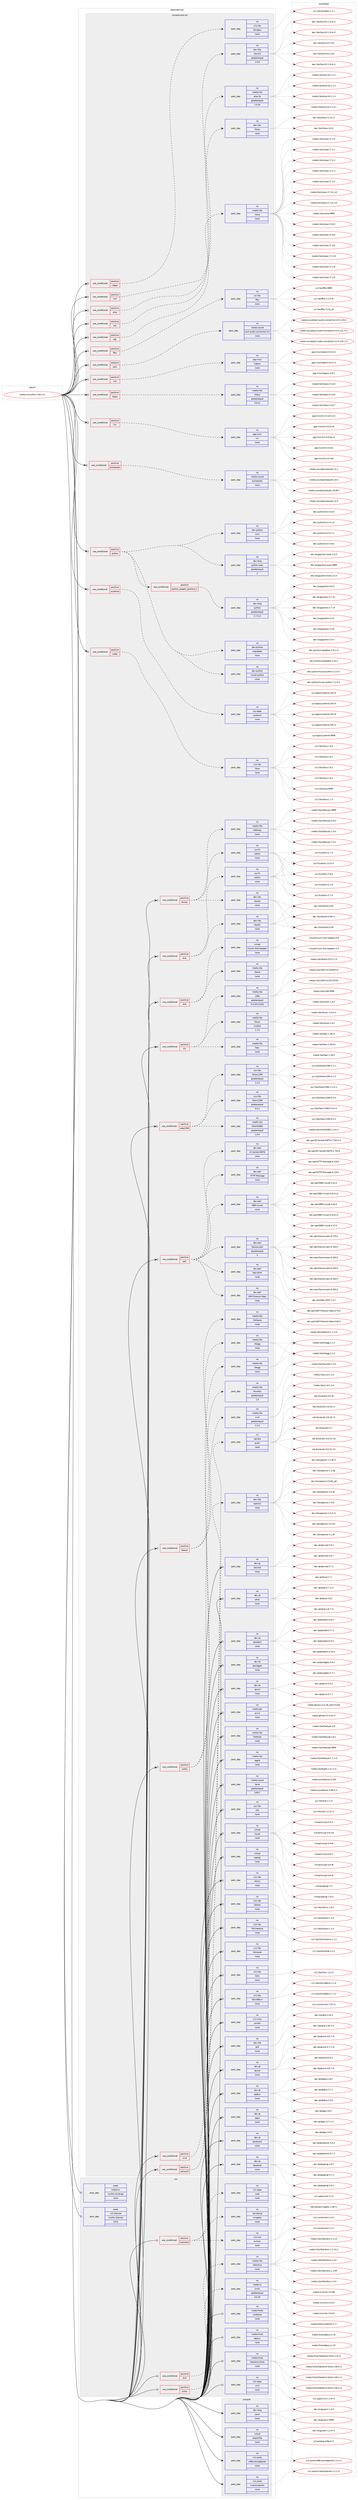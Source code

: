 digraph prolog {

# *************
# Graph options
# *************

newrank=true;
concentrate=true;
compound=true;
graph [rankdir=LR,fontname=Helvetica,fontsize=10,ranksep=1.5];#, ranksep=2.5, nodesep=0.2];
edge  [arrowhead=vee];
node  [fontname=Helvetica,fontsize=10];

# **********
# The ebuild
# **********

subgraph cluster_leftcol {
color=gray;
rank=same;
label=<<i>ebuild</i>>;
id [label="media-tv/mythtv-0.28.1-r1", color=red, width=4, href="../media-tv/mythtv-0.28.1-r1.svg"];
}

# ****************
# The dependencies
# ****************

subgraph cluster_midcol {
color=gray;
label=<<i>dependencies</i>>;
subgraph cluster_compile {
fillcolor="#eeeeee";
style=filled;
label=<<i>compile</i>>;
subgraph pack287149 {
dependency388814 [label=<<TABLE BORDER="0" CELLBORDER="1" CELLSPACING="0" CELLPADDING="4" WIDTH="220"><TR><TD ROWSPAN="6" CELLPADDING="30">pack_dep</TD></TR><TR><TD WIDTH="110">no</TD></TR><TR><TD>dev-lang</TD></TR><TR><TD>yasm</TD></TR><TR><TD>none</TD></TR><TR><TD></TD></TR></TABLE>>, shape=none, color=blue];
}
id:e -> dependency388814:w [weight=20,style="solid",arrowhead="vee"];
subgraph pack287150 {
dependency388815 [label=<<TABLE BORDER="0" CELLBORDER="1" CELLSPACING="0" CELLPADDING="4" WIDTH="220"><TR><TD ROWSPAN="6" CELLPADDING="30">pack_dep</TD></TR><TR><TD WIDTH="110">no</TD></TR><TR><TD>virtual</TD></TR><TR><TD>pkgconfig</TD></TR><TR><TD>none</TD></TR><TR><TD></TD></TR></TABLE>>, shape=none, color=blue];
}
id:e -> dependency388815:w [weight=20,style="solid",arrowhead="vee"];
subgraph pack287151 {
dependency388816 [label=<<TABLE BORDER="0" CELLBORDER="1" CELLSPACING="0" CELLPADDING="4" WIDTH="220"><TR><TD ROWSPAN="6" CELLPADDING="30">pack_dep</TD></TR><TR><TD WIDTH="110">no</TD></TR><TR><TD>x11-proto</TD></TR><TR><TD>xf86vidmodeproto</TD></TR><TR><TD>none</TD></TR><TR><TD></TD></TR></TABLE>>, shape=none, color=blue];
}
id:e -> dependency388816:w [weight=20,style="solid",arrowhead="vee"];
subgraph pack287152 {
dependency388817 [label=<<TABLE BORDER="0" CELLBORDER="1" CELLSPACING="0" CELLPADDING="4" WIDTH="220"><TR><TD ROWSPAN="6" CELLPADDING="30">pack_dep</TD></TR><TR><TD WIDTH="110">no</TD></TR><TR><TD>x11-proto</TD></TR><TR><TD>xineramaproto</TD></TR><TR><TD>none</TD></TR><TR><TD></TD></TR></TABLE>>, shape=none, color=blue];
}
id:e -> dependency388817:w [weight=20,style="solid",arrowhead="vee"];
}
subgraph cluster_compileandrun {
fillcolor="#eeeeee";
style=filled;
label=<<i>compile and run</i>>;
subgraph cond95348 {
dependency388818 [label=<<TABLE BORDER="0" CELLBORDER="1" CELLSPACING="0" CELLPADDING="4"><TR><TD ROWSPAN="3" CELLPADDING="10">use_conditional</TD></TR><TR><TD>positive</TD></TR><TR><TD>alsa</TD></TR></TABLE>>, shape=none, color=red];
subgraph pack287153 {
dependency388819 [label=<<TABLE BORDER="0" CELLBORDER="1" CELLSPACING="0" CELLPADDING="4" WIDTH="220"><TR><TD ROWSPAN="6" CELLPADDING="30">pack_dep</TD></TR><TR><TD WIDTH="110">no</TD></TR><TR><TD>media-libs</TD></TR><TR><TD>alsa-lib</TD></TR><TR><TD>greaterequal</TD></TR><TR><TD>1.0.24</TD></TR></TABLE>>, shape=none, color=blue];
}
dependency388818:e -> dependency388819:w [weight=20,style="dashed",arrowhead="vee"];
}
id:e -> dependency388818:w [weight=20,style="solid",arrowhead="odotvee"];
subgraph cond95349 {
dependency388820 [label=<<TABLE BORDER="0" CELLBORDER="1" CELLSPACING="0" CELLPADDING="4"><TR><TD ROWSPAN="3" CELLPADDING="10">use_conditional</TD></TR><TR><TD>positive</TD></TR><TR><TD>bluray</TD></TR></TABLE>>, shape=none, color=red];
subgraph pack287154 {
dependency388821 [label=<<TABLE BORDER="0" CELLBORDER="1" CELLSPACING="0" CELLPADDING="4" WIDTH="220"><TR><TD ROWSPAN="6" CELLPADDING="30">pack_dep</TD></TR><TR><TD WIDTH="110">no</TD></TR><TR><TD>dev-libs</TD></TR><TR><TD>libcdio</TD></TR><TR><TD>none</TD></TR><TR><TD></TD></TR></TABLE>>, shape=none, color=blue];
}
dependency388820:e -> dependency388821:w [weight=20,style="dashed",arrowhead="vee"];
subgraph pack287155 {
dependency388822 [label=<<TABLE BORDER="0" CELLBORDER="1" CELLSPACING="0" CELLPADDING="4" WIDTH="220"><TR><TD ROWSPAN="6" CELLPADDING="30">pack_dep</TD></TR><TR><TD WIDTH="110">no</TD></TR><TR><TD>media-libs</TD></TR><TR><TD>libbluray</TD></TR><TR><TD>none</TD></TR><TR><TD></TD></TR></TABLE>>, shape=none, color=blue];
}
dependency388820:e -> dependency388822:w [weight=20,style="dashed",arrowhead="vee"];
subgraph pack287156 {
dependency388823 [label=<<TABLE BORDER="0" CELLBORDER="1" CELLSPACING="0" CELLPADDING="4" WIDTH="220"><TR><TD ROWSPAN="6" CELLPADDING="30">pack_dep</TD></TR><TR><TD WIDTH="110">no</TD></TR><TR><TD>sys-fs</TD></TR><TR><TD>udisks</TD></TR><TR><TD>none</TD></TR><TR><TD></TD></TR></TABLE>>, shape=none, color=blue];
}
dependency388820:e -> dependency388823:w [weight=20,style="dashed",arrowhead="vee"];
}
id:e -> dependency388820:w [weight=20,style="solid",arrowhead="odotvee"];
subgraph cond95350 {
dependency388824 [label=<<TABLE BORDER="0" CELLBORDER="1" CELLSPACING="0" CELLPADDING="4"><TR><TD ROWSPAN="3" CELLPADDING="10">use_conditional</TD></TR><TR><TD>positive</TD></TR><TR><TD>cec</TD></TR></TABLE>>, shape=none, color=red];
subgraph pack287157 {
dependency388825 [label=<<TABLE BORDER="0" CELLBORDER="1" CELLSPACING="0" CELLPADDING="4" WIDTH="220"><TR><TD ROWSPAN="6" CELLPADDING="30">pack_dep</TD></TR><TR><TD WIDTH="110">no</TD></TR><TR><TD>dev-libs</TD></TR><TR><TD>libcec</TD></TR><TR><TD>none</TD></TR><TR><TD></TD></TR></TABLE>>, shape=none, color=blue];
}
dependency388824:e -> dependency388825:w [weight=20,style="dashed",arrowhead="vee"];
}
id:e -> dependency388824:w [weight=20,style="solid",arrowhead="odotvee"];
subgraph cond95351 {
dependency388826 [label=<<TABLE BORDER="0" CELLBORDER="1" CELLSPACING="0" CELLPADDING="4"><TR><TD ROWSPAN="3" CELLPADDING="10">use_conditional</TD></TR><TR><TD>positive</TD></TR><TR><TD>dvb</TD></TR></TABLE>>, shape=none, color=red];
subgraph pack287158 {
dependency388827 [label=<<TABLE BORDER="0" CELLBORDER="1" CELLSPACING="0" CELLPADDING="4" WIDTH="220"><TR><TD ROWSPAN="6" CELLPADDING="30">pack_dep</TD></TR><TR><TD WIDTH="110">no</TD></TR><TR><TD>media-libs</TD></TR><TR><TD>libdvb</TD></TR><TR><TD>none</TD></TR><TR><TD></TD></TR></TABLE>>, shape=none, color=blue];
}
dependency388826:e -> dependency388827:w [weight=20,style="dashed",arrowhead="vee"];
subgraph pack287159 {
dependency388828 [label=<<TABLE BORDER="0" CELLBORDER="1" CELLSPACING="0" CELLPADDING="4" WIDTH="220"><TR><TD ROWSPAN="6" CELLPADDING="30">pack_dep</TD></TR><TR><TD WIDTH="110">no</TD></TR><TR><TD>virtual</TD></TR><TR><TD>linuxtv-dvb-headers</TD></TR><TR><TD>none</TD></TR><TR><TD></TD></TR></TABLE>>, shape=none, color=blue];
}
dependency388826:e -> dependency388828:w [weight=20,style="dashed",arrowhead="vee"];
}
id:e -> dependency388826:w [weight=20,style="solid",arrowhead="odotvee"];
subgraph cond95352 {
dependency388829 [label=<<TABLE BORDER="0" CELLBORDER="1" CELLSPACING="0" CELLPADDING="4"><TR><TD ROWSPAN="3" CELLPADDING="10">use_conditional</TD></TR><TR><TD>positive</TD></TR><TR><TD>dvd</TD></TR></TABLE>>, shape=none, color=red];
subgraph pack287160 {
dependency388830 [label=<<TABLE BORDER="0" CELLBORDER="1" CELLSPACING="0" CELLPADDING="4" WIDTH="220"><TR><TD ROWSPAN="6" CELLPADDING="30">pack_dep</TD></TR><TR><TD WIDTH="110">no</TD></TR><TR><TD>dev-libs</TD></TR><TR><TD>libcdio</TD></TR><TR><TD>none</TD></TR><TR><TD></TD></TR></TABLE>>, shape=none, color=blue];
}
dependency388829:e -> dependency388830:w [weight=20,style="dashed",arrowhead="vee"];
subgraph pack287161 {
dependency388831 [label=<<TABLE BORDER="0" CELLBORDER="1" CELLSPACING="0" CELLPADDING="4" WIDTH="220"><TR><TD ROWSPAN="6" CELLPADDING="30">pack_dep</TD></TR><TR><TD WIDTH="110">no</TD></TR><TR><TD>sys-fs</TD></TR><TR><TD>udisks</TD></TR><TR><TD>none</TD></TR><TR><TD></TD></TR></TABLE>>, shape=none, color=blue];
}
dependency388829:e -> dependency388831:w [weight=20,style="dashed",arrowhead="vee"];
}
id:e -> dependency388829:w [weight=20,style="solid",arrowhead="odotvee"];
subgraph cond95353 {
dependency388832 [label=<<TABLE BORDER="0" CELLBORDER="1" CELLSPACING="0" CELLPADDING="4"><TR><TD ROWSPAN="3" CELLPADDING="10">use_conditional</TD></TR><TR><TD>positive</TD></TR><TR><TD>egl</TD></TR></TABLE>>, shape=none, color=red];
subgraph pack287162 {
dependency388833 [label=<<TABLE BORDER="0" CELLBORDER="1" CELLSPACING="0" CELLPADDING="4" WIDTH="220"><TR><TD ROWSPAN="6" CELLPADDING="30">pack_dep</TD></TR><TR><TD WIDTH="110">no</TD></TR><TR><TD>media-libs</TD></TR><TR><TD>mesa</TD></TR><TR><TD>none</TD></TR><TR><TD></TD></TR></TABLE>>, shape=none, color=blue];
}
dependency388832:e -> dependency388833:w [weight=20,style="dashed",arrowhead="vee"];
}
id:e -> dependency388832:w [weight=20,style="solid",arrowhead="odotvee"];
subgraph cond95354 {
dependency388834 [label=<<TABLE BORDER="0" CELLBORDER="1" CELLSPACING="0" CELLPADDING="4"><TR><TD ROWSPAN="3" CELLPADDING="10">use_conditional</TD></TR><TR><TD>positive</TD></TR><TR><TD>fftw</TD></TR></TABLE>>, shape=none, color=red];
subgraph pack287163 {
dependency388835 [label=<<TABLE BORDER="0" CELLBORDER="1" CELLSPACING="0" CELLPADDING="4" WIDTH="220"><TR><TD ROWSPAN="6" CELLPADDING="30">pack_dep</TD></TR><TR><TD WIDTH="110">no</TD></TR><TR><TD>sci-libs</TD></TR><TR><TD>fftw</TD></TR><TR><TD>none</TD></TR><TR><TD></TD></TR></TABLE>>, shape=none, color=blue];
}
dependency388834:e -> dependency388835:w [weight=20,style="dashed",arrowhead="vee"];
}
id:e -> dependency388834:w [weight=20,style="solid",arrowhead="odotvee"];
subgraph cond95355 {
dependency388836 [label=<<TABLE BORDER="0" CELLBORDER="1" CELLSPACING="0" CELLPADDING="4"><TR><TD ROWSPAN="3" CELLPADDING="10">use_conditional</TD></TR><TR><TD>positive</TD></TR><TR><TD>hls</TD></TR></TABLE>>, shape=none, color=red];
subgraph pack287164 {
dependency388837 [label=<<TABLE BORDER="0" CELLBORDER="1" CELLSPACING="0" CELLPADDING="4" WIDTH="220"><TR><TD ROWSPAN="6" CELLPADDING="30">pack_dep</TD></TR><TR><TD WIDTH="110">no</TD></TR><TR><TD>media-libs</TD></TR><TR><TD>faac</TD></TR><TR><TD>none</TD></TR><TR><TD></TD></TR></TABLE>>, shape=none, color=blue];
}
dependency388836:e -> dependency388837:w [weight=20,style="dashed",arrowhead="vee"];
subgraph pack287165 {
dependency388838 [label=<<TABLE BORDER="0" CELLBORDER="1" CELLSPACING="0" CELLPADDING="4" WIDTH="220"><TR><TD ROWSPAN="6" CELLPADDING="30">pack_dep</TD></TR><TR><TD WIDTH="110">no</TD></TR><TR><TD>media-libs</TD></TR><TR><TD>libvpx</TD></TR><TR><TD>smaller</TD></TR><TR><TD>1.7.0</TD></TR></TABLE>>, shape=none, color=blue];
}
dependency388836:e -> dependency388838:w [weight=20,style="dashed",arrowhead="vee"];
subgraph pack287166 {
dependency388839 [label=<<TABLE BORDER="0" CELLBORDER="1" CELLSPACING="0" CELLPADDING="4" WIDTH="220"><TR><TD ROWSPAN="6" CELLPADDING="30">pack_dep</TD></TR><TR><TD WIDTH="110">no</TD></TR><TR><TD>media-libs</TD></TR><TR><TD>x264</TD></TR><TR><TD>greaterequal</TD></TR><TR><TD>0.0.20111220</TD></TR></TABLE>>, shape=none, color=blue];
}
dependency388836:e -> dependency388839:w [weight=20,style="dashed",arrowhead="vee"];
}
id:e -> dependency388836:w [weight=20,style="solid",arrowhead="odotvee"];
subgraph cond95356 {
dependency388840 [label=<<TABLE BORDER="0" CELLBORDER="1" CELLSPACING="0" CELLPADDING="4"><TR><TD ROWSPAN="3" CELLPADDING="10">use_conditional</TD></TR><TR><TD>positive</TD></TR><TR><TD>ieee1394</TD></TR></TABLE>>, shape=none, color=red];
subgraph pack287167 {
dependency388841 [label=<<TABLE BORDER="0" CELLBORDER="1" CELLSPACING="0" CELLPADDING="4" WIDTH="220"><TR><TD ROWSPAN="6" CELLPADDING="30">pack_dep</TD></TR><TR><TD WIDTH="110">no</TD></TR><TR><TD>media-libs</TD></TR><TR><TD>libiec61883</TD></TR><TR><TD>greaterequal</TD></TR><TR><TD>1.0.0</TD></TR></TABLE>>, shape=none, color=blue];
}
dependency388840:e -> dependency388841:w [weight=20,style="dashed",arrowhead="vee"];
subgraph pack287168 {
dependency388842 [label=<<TABLE BORDER="0" CELLBORDER="1" CELLSPACING="0" CELLPADDING="4" WIDTH="220"><TR><TD ROWSPAN="6" CELLPADDING="30">pack_dep</TD></TR><TR><TD WIDTH="110">no</TD></TR><TR><TD>sys-libs</TD></TR><TR><TD>libavc1394</TD></TR><TR><TD>greaterequal</TD></TR><TR><TD>0.5.3</TD></TR></TABLE>>, shape=none, color=blue];
}
dependency388840:e -> dependency388842:w [weight=20,style="dashed",arrowhead="vee"];
subgraph pack287169 {
dependency388843 [label=<<TABLE BORDER="0" CELLBORDER="1" CELLSPACING="0" CELLPADDING="4" WIDTH="220"><TR><TD ROWSPAN="6" CELLPADDING="30">pack_dep</TD></TR><TR><TD WIDTH="110">no</TD></TR><TR><TD>sys-libs</TD></TR><TR><TD>libraw1394</TD></TR><TR><TD>greaterequal</TD></TR><TR><TD>1.2.0</TD></TR></TABLE>>, shape=none, color=blue];
}
dependency388840:e -> dependency388843:w [weight=20,style="dashed",arrowhead="vee"];
}
id:e -> dependency388840:w [weight=20,style="solid",arrowhead="odotvee"];
subgraph cond95357 {
dependency388844 [label=<<TABLE BORDER="0" CELLBORDER="1" CELLSPACING="0" CELLPADDING="4"><TR><TD ROWSPAN="3" CELLPADDING="10">use_conditional</TD></TR><TR><TD>positive</TD></TR><TR><TD>jack</TD></TR></TABLE>>, shape=none, color=red];
subgraph pack287170 {
dependency388845 [label=<<TABLE BORDER="0" CELLBORDER="1" CELLSPACING="0" CELLPADDING="4" WIDTH="220"><TR><TD ROWSPAN="6" CELLPADDING="30">pack_dep</TD></TR><TR><TD WIDTH="110">no</TD></TR><TR><TD>media-sound</TD></TR><TR><TD>jack-audio-connection-kit</TD></TR><TR><TD>none</TD></TR><TR><TD></TD></TR></TABLE>>, shape=none, color=blue];
}
dependency388844:e -> dependency388845:w [weight=20,style="dashed",arrowhead="vee"];
}
id:e -> dependency388844:w [weight=20,style="solid",arrowhead="odotvee"];
subgraph cond95358 {
dependency388846 [label=<<TABLE BORDER="0" CELLBORDER="1" CELLSPACING="0" CELLPADDING="4"><TR><TD ROWSPAN="3" CELLPADDING="10">use_conditional</TD></TR><TR><TD>positive</TD></TR><TR><TD>lcd</TD></TR></TABLE>>, shape=none, color=red];
subgraph pack287171 {
dependency388847 [label=<<TABLE BORDER="0" CELLBORDER="1" CELLSPACING="0" CELLPADDING="4" WIDTH="220"><TR><TD ROWSPAN="6" CELLPADDING="30">pack_dep</TD></TR><TR><TD WIDTH="110">no</TD></TR><TR><TD>app-misc</TD></TR><TR><TD>lcdproc</TD></TR><TR><TD>none</TD></TR><TR><TD></TD></TR></TABLE>>, shape=none, color=blue];
}
dependency388846:e -> dependency388847:w [weight=20,style="dashed",arrowhead="vee"];
}
id:e -> dependency388846:w [weight=20,style="solid",arrowhead="odotvee"];
subgraph cond95359 {
dependency388848 [label=<<TABLE BORDER="0" CELLBORDER="1" CELLSPACING="0" CELLPADDING="4"><TR><TD ROWSPAN="3" CELLPADDING="10">use_conditional</TD></TR><TR><TD>positive</TD></TR><TR><TD>libass</TD></TR></TABLE>>, shape=none, color=red];
subgraph pack287172 {
dependency388849 [label=<<TABLE BORDER="0" CELLBORDER="1" CELLSPACING="0" CELLPADDING="4" WIDTH="220"><TR><TD ROWSPAN="6" CELLPADDING="30">pack_dep</TD></TR><TR><TD WIDTH="110">no</TD></TR><TR><TD>media-libs</TD></TR><TR><TD>libass</TD></TR><TR><TD>greaterequal</TD></TR><TR><TD>0.9.11</TD></TR></TABLE>>, shape=none, color=blue];
}
dependency388848:e -> dependency388849:w [weight=20,style="dashed",arrowhead="vee"];
}
id:e -> dependency388848:w [weight=20,style="solid",arrowhead="odotvee"];
subgraph cond95360 {
dependency388850 [label=<<TABLE BORDER="0" CELLBORDER="1" CELLSPACING="0" CELLPADDING="4"><TR><TD ROWSPAN="3" CELLPADDING="10">use_conditional</TD></TR><TR><TD>positive</TD></TR><TR><TD>lirc</TD></TR></TABLE>>, shape=none, color=red];
subgraph pack287173 {
dependency388851 [label=<<TABLE BORDER="0" CELLBORDER="1" CELLSPACING="0" CELLPADDING="4" WIDTH="220"><TR><TD ROWSPAN="6" CELLPADDING="30">pack_dep</TD></TR><TR><TD WIDTH="110">no</TD></TR><TR><TD>app-misc</TD></TR><TR><TD>lirc</TD></TR><TR><TD>none</TD></TR><TR><TD></TD></TR></TABLE>>, shape=none, color=blue];
}
dependency388850:e -> dependency388851:w [weight=20,style="dashed",arrowhead="vee"];
}
id:e -> dependency388850:w [weight=20,style="solid",arrowhead="odotvee"];
subgraph cond95361 {
dependency388852 [label=<<TABLE BORDER="0" CELLBORDER="1" CELLSPACING="0" CELLPADDING="4"><TR><TD ROWSPAN="3" CELLPADDING="10">use_conditional</TD></TR><TR><TD>positive</TD></TR><TR><TD>perl</TD></TR></TABLE>>, shape=none, color=red];
subgraph pack287174 {
dependency388853 [label=<<TABLE BORDER="0" CELLBORDER="1" CELLSPACING="0" CELLPADDING="4" WIDTH="220"><TR><TD ROWSPAN="6" CELLPADDING="30">pack_dep</TD></TR><TR><TD WIDTH="110">no</TD></TR><TR><TD>dev-perl</TD></TR><TR><TD>libwww-perl</TD></TR><TR><TD>greaterequal</TD></TR><TR><TD>5</TD></TR></TABLE>>, shape=none, color=blue];
}
dependency388852:e -> dependency388853:w [weight=20,style="dashed",arrowhead="vee"];
subgraph pack287175 {
dependency388854 [label=<<TABLE BORDER="0" CELLBORDER="1" CELLSPACING="0" CELLPADDING="4" WIDTH="220"><TR><TD ROWSPAN="6" CELLPADDING="30">pack_dep</TD></TR><TR><TD WIDTH="110">no</TD></TR><TR><TD>dev-perl</TD></TR><TR><TD>DBD-mysql</TD></TR><TR><TD>none</TD></TR><TR><TD></TD></TR></TABLE>>, shape=none, color=blue];
}
dependency388852:e -> dependency388854:w [weight=20,style="dashed",arrowhead="vee"];
subgraph pack287176 {
dependency388855 [label=<<TABLE BORDER="0" CELLBORDER="1" CELLSPACING="0" CELLPADDING="4" WIDTH="220"><TR><TD ROWSPAN="6" CELLPADDING="30">pack_dep</TD></TR><TR><TD WIDTH="110">no</TD></TR><TR><TD>dev-perl</TD></TR><TR><TD>HTTP-Message</TD></TR><TR><TD>none</TD></TR><TR><TD></TD></TR></TABLE>>, shape=none, color=blue];
}
dependency388852:e -> dependency388855:w [weight=20,style="dashed",arrowhead="vee"];
subgraph pack287177 {
dependency388856 [label=<<TABLE BORDER="0" CELLBORDER="1" CELLSPACING="0" CELLPADDING="4" WIDTH="220"><TR><TD ROWSPAN="6" CELLPADDING="30">pack_dep</TD></TR><TR><TD WIDTH="110">no</TD></TR><TR><TD>dev-perl</TD></TR><TR><TD>IO-Socket-INET6</TD></TR><TR><TD>none</TD></TR><TR><TD></TD></TR></TABLE>>, shape=none, color=blue];
}
dependency388852:e -> dependency388856:w [weight=20,style="dashed",arrowhead="vee"];
subgraph pack287178 {
dependency388857 [label=<<TABLE BORDER="0" CELLBORDER="1" CELLSPACING="0" CELLPADDING="4" WIDTH="220"><TR><TD ROWSPAN="6" CELLPADDING="30">pack_dep</TD></TR><TR><TD WIDTH="110">no</TD></TR><TR><TD>dev-perl</TD></TR><TR><TD>LWP-Protocol-https</TD></TR><TR><TD>none</TD></TR><TR><TD></TD></TR></TABLE>>, shape=none, color=blue];
}
dependency388852:e -> dependency388857:w [weight=20,style="dashed",arrowhead="vee"];
subgraph pack287179 {
dependency388858 [label=<<TABLE BORDER="0" CELLBORDER="1" CELLSPACING="0" CELLPADDING="4" WIDTH="220"><TR><TD ROWSPAN="6" CELLPADDING="30">pack_dep</TD></TR><TR><TD WIDTH="110">no</TD></TR><TR><TD>dev-perl</TD></TR><TR><TD>Net-UPnP</TD></TR><TR><TD>none</TD></TR><TR><TD></TD></TR></TABLE>>, shape=none, color=blue];
}
dependency388852:e -> dependency388858:w [weight=20,style="dashed",arrowhead="vee"];
}
id:e -> dependency388852:w [weight=20,style="solid",arrowhead="odotvee"];
subgraph cond95362 {
dependency388859 [label=<<TABLE BORDER="0" CELLBORDER="1" CELLSPACING="0" CELLPADDING="4"><TR><TD ROWSPAN="3" CELLPADDING="10">use_conditional</TD></TR><TR><TD>positive</TD></TR><TR><TD>pulseaudio</TD></TR></TABLE>>, shape=none, color=red];
subgraph pack287180 {
dependency388860 [label=<<TABLE BORDER="0" CELLBORDER="1" CELLSPACING="0" CELLPADDING="4" WIDTH="220"><TR><TD ROWSPAN="6" CELLPADDING="30">pack_dep</TD></TR><TR><TD WIDTH="110">no</TD></TR><TR><TD>media-sound</TD></TR><TR><TD>pulseaudio</TD></TR><TR><TD>none</TD></TR><TR><TD></TD></TR></TABLE>>, shape=none, color=blue];
}
dependency388859:e -> dependency388860:w [weight=20,style="dashed",arrowhead="vee"];
}
id:e -> dependency388859:w [weight=20,style="solid",arrowhead="odotvee"];
subgraph cond95363 {
dependency388861 [label=<<TABLE BORDER="0" CELLBORDER="1" CELLSPACING="0" CELLPADDING="4"><TR><TD ROWSPAN="3" CELLPADDING="10">use_conditional</TD></TR><TR><TD>positive</TD></TR><TR><TD>python</TD></TR></TABLE>>, shape=none, color=red];
subgraph cond95364 {
dependency388862 [label=<<TABLE BORDER="0" CELLBORDER="1" CELLSPACING="0" CELLPADDING="4"><TR><TD ROWSPAN="3" CELLPADDING="10">use_conditional</TD></TR><TR><TD>positive</TD></TR><TR><TD>python_targets_python2_7</TD></TR></TABLE>>, shape=none, color=red];
subgraph pack287181 {
dependency388863 [label=<<TABLE BORDER="0" CELLBORDER="1" CELLSPACING="0" CELLPADDING="4" WIDTH="220"><TR><TD ROWSPAN="6" CELLPADDING="30">pack_dep</TD></TR><TR><TD WIDTH="110">no</TD></TR><TR><TD>dev-lang</TD></TR><TR><TD>python</TD></TR><TR><TD>greaterequal</TD></TR><TR><TD>2.7.5-r2</TD></TR></TABLE>>, shape=none, color=blue];
}
dependency388862:e -> dependency388863:w [weight=20,style="dashed",arrowhead="vee"];
}
dependency388861:e -> dependency388862:w [weight=20,style="dashed",arrowhead="vee"];
subgraph pack287182 {
dependency388864 [label=<<TABLE BORDER="0" CELLBORDER="1" CELLSPACING="0" CELLPADDING="4" WIDTH="220"><TR><TD ROWSPAN="6" CELLPADDING="30">pack_dep</TD></TR><TR><TD WIDTH="110">no</TD></TR><TR><TD>dev-lang</TD></TR><TR><TD>python-exec</TD></TR><TR><TD>greaterequal</TD></TR><TR><TD>2</TD></TR></TABLE>>, shape=none, color=blue];
}
dependency388861:e -> dependency388864:w [weight=20,style="dashed",arrowhead="vee"];
subgraph pack287183 {
dependency388865 [label=<<TABLE BORDER="0" CELLBORDER="1" CELLSPACING="0" CELLPADDING="4" WIDTH="220"><TR><TD ROWSPAN="6" CELLPADDING="30">pack_dep</TD></TR><TR><TD WIDTH="110">no</TD></TR><TR><TD>dev-python</TD></TR><TR><TD>lxml</TD></TR><TR><TD>none</TD></TR><TR><TD></TD></TR></TABLE>>, shape=none, color=blue];
}
dependency388861:e -> dependency388865:w [weight=20,style="dashed",arrowhead="vee"];
subgraph pack287184 {
dependency388866 [label=<<TABLE BORDER="0" CELLBORDER="1" CELLSPACING="0" CELLPADDING="4" WIDTH="220"><TR><TD ROWSPAN="6" CELLPADDING="30">pack_dep</TD></TR><TR><TD WIDTH="110">no</TD></TR><TR><TD>dev-python</TD></TR><TR><TD>mysql-python</TD></TR><TR><TD>none</TD></TR><TR><TD></TD></TR></TABLE>>, shape=none, color=blue];
}
dependency388861:e -> dependency388866:w [weight=20,style="dashed",arrowhead="vee"];
subgraph pack287185 {
dependency388867 [label=<<TABLE BORDER="0" CELLBORDER="1" CELLSPACING="0" CELLPADDING="4" WIDTH="220"><TR><TD ROWSPAN="6" CELLPADDING="30">pack_dep</TD></TR><TR><TD WIDTH="110">no</TD></TR><TR><TD>dev-python</TD></TR><TR><TD>urlgrabber</TD></TR><TR><TD>none</TD></TR><TR><TD></TD></TR></TABLE>>, shape=none, color=blue];
}
dependency388861:e -> dependency388867:w [weight=20,style="dashed",arrowhead="vee"];
}
id:e -> dependency388861:w [weight=20,style="solid",arrowhead="odotvee"];
subgraph cond95365 {
dependency388868 [label=<<TABLE BORDER="0" CELLBORDER="1" CELLSPACING="0" CELLPADDING="4"><TR><TD ROWSPAN="3" CELLPADDING="10">use_conditional</TD></TR><TR><TD>positive</TD></TR><TR><TD>systemd</TD></TR></TABLE>>, shape=none, color=red];
subgraph pack287186 {
dependency388869 [label=<<TABLE BORDER="0" CELLBORDER="1" CELLSPACING="0" CELLPADDING="4" WIDTH="220"><TR><TD ROWSPAN="6" CELLPADDING="30">pack_dep</TD></TR><TR><TD WIDTH="110">no</TD></TR><TR><TD>sys-apps</TD></TR><TR><TD>systemd</TD></TR><TR><TD>none</TD></TR><TR><TD></TD></TR></TABLE>>, shape=none, color=blue];
}
dependency388868:e -> dependency388869:w [weight=20,style="dashed",arrowhead="vee"];
}
id:e -> dependency388868:w [weight=20,style="solid",arrowhead="odotvee"];
subgraph cond95366 {
dependency388870 [label=<<TABLE BORDER="0" CELLBORDER="1" CELLSPACING="0" CELLPADDING="4"><TR><TD ROWSPAN="3" CELLPADDING="10">use_conditional</TD></TR><TR><TD>positive</TD></TR><TR><TD>theora</TD></TR></TABLE>>, shape=none, color=red];
subgraph pack287187 {
dependency388871 [label=<<TABLE BORDER="0" CELLBORDER="1" CELLSPACING="0" CELLPADDING="4" WIDTH="220"><TR><TD ROWSPAN="6" CELLPADDING="30">pack_dep</TD></TR><TR><TD WIDTH="110">no</TD></TR><TR><TD>media-libs</TD></TR><TR><TD>libtheora</TD></TR><TR><TD>none</TD></TR><TR><TD></TD></TR></TABLE>>, shape=none, color=blue];
}
dependency388870:e -> dependency388871:w [weight=20,style="dashed",arrowhead="vee"];
subgraph pack287188 {
dependency388872 [label=<<TABLE BORDER="0" CELLBORDER="1" CELLSPACING="0" CELLPADDING="4" WIDTH="220"><TR><TD ROWSPAN="6" CELLPADDING="30">pack_dep</TD></TR><TR><TD WIDTH="110">no</TD></TR><TR><TD>media-libs</TD></TR><TR><TD>libogg</TD></TR><TR><TD>none</TD></TR><TR><TD></TD></TR></TABLE>>, shape=none, color=blue];
}
dependency388870:e -> dependency388872:w [weight=20,style="dashed",arrowhead="vee"];
}
id:e -> dependency388870:w [weight=20,style="solid",arrowhead="odotvee"];
subgraph cond95367 {
dependency388873 [label=<<TABLE BORDER="0" CELLBORDER="1" CELLSPACING="0" CELLPADDING="4"><TR><TD ROWSPAN="3" CELLPADDING="10">use_conditional</TD></TR><TR><TD>positive</TD></TR><TR><TD>vaapi</TD></TR></TABLE>>, shape=none, color=red];
subgraph pack287189 {
dependency388874 [label=<<TABLE BORDER="0" CELLBORDER="1" CELLSPACING="0" CELLPADDING="4" WIDTH="220"><TR><TD ROWSPAN="6" CELLPADDING="30">pack_dep</TD></TR><TR><TD WIDTH="110">no</TD></TR><TR><TD>x11-libs</TD></TR><TR><TD>libva</TD></TR><TR><TD>none</TD></TR><TR><TD></TD></TR></TABLE>>, shape=none, color=blue];
}
dependency388873:e -> dependency388874:w [weight=20,style="dashed",arrowhead="vee"];
}
id:e -> dependency388873:w [weight=20,style="solid",arrowhead="odotvee"];
subgraph cond95368 {
dependency388875 [label=<<TABLE BORDER="0" CELLBORDER="1" CELLSPACING="0" CELLPADDING="4"><TR><TD ROWSPAN="3" CELLPADDING="10">use_conditional</TD></TR><TR><TD>positive</TD></TR><TR><TD>vdpau</TD></TR></TABLE>>, shape=none, color=red];
subgraph pack287190 {
dependency388876 [label=<<TABLE BORDER="0" CELLBORDER="1" CELLSPACING="0" CELLPADDING="4" WIDTH="220"><TR><TD ROWSPAN="6" CELLPADDING="30">pack_dep</TD></TR><TR><TD WIDTH="110">no</TD></TR><TR><TD>x11-libs</TD></TR><TR><TD>libvdpau</TD></TR><TR><TD>none</TD></TR><TR><TD></TD></TR></TABLE>>, shape=none, color=blue];
}
dependency388875:e -> dependency388876:w [weight=20,style="dashed",arrowhead="vee"];
}
id:e -> dependency388875:w [weight=20,style="solid",arrowhead="odotvee"];
subgraph cond95369 {
dependency388877 [label=<<TABLE BORDER="0" CELLBORDER="1" CELLSPACING="0" CELLPADDING="4"><TR><TD ROWSPAN="3" CELLPADDING="10">use_conditional</TD></TR><TR><TD>positive</TD></TR><TR><TD>vorbis</TD></TR></TABLE>>, shape=none, color=red];
subgraph pack287191 {
dependency388878 [label=<<TABLE BORDER="0" CELLBORDER="1" CELLSPACING="0" CELLPADDING="4" WIDTH="220"><TR><TD ROWSPAN="6" CELLPADDING="30">pack_dep</TD></TR><TR><TD WIDTH="110">no</TD></TR><TR><TD>media-libs</TD></TR><TR><TD>libvorbis</TD></TR><TR><TD>greaterequal</TD></TR><TR><TD>1.0</TD></TR></TABLE>>, shape=none, color=blue];
}
dependency388877:e -> dependency388878:w [weight=20,style="dashed",arrowhead="vee"];
subgraph pack287192 {
dependency388879 [label=<<TABLE BORDER="0" CELLBORDER="1" CELLSPACING="0" CELLPADDING="4" WIDTH="220"><TR><TD ROWSPAN="6" CELLPADDING="30">pack_dep</TD></TR><TR><TD WIDTH="110">no</TD></TR><TR><TD>media-libs</TD></TR><TR><TD>libogg</TD></TR><TR><TD>none</TD></TR><TR><TD></TD></TR></TABLE>>, shape=none, color=blue];
}
dependency388877:e -> dependency388879:w [weight=20,style="dashed",arrowhead="vee"];
}
id:e -> dependency388877:w [weight=20,style="solid",arrowhead="odotvee"];
subgraph cond95370 {
dependency388880 [label=<<TABLE BORDER="0" CELLBORDER="1" CELLSPACING="0" CELLPADDING="4"><TR><TD ROWSPAN="3" CELLPADDING="10">use_conditional</TD></TR><TR><TD>positive</TD></TR><TR><TD>xml</TD></TR></TABLE>>, shape=none, color=red];
subgraph pack287193 {
dependency388881 [label=<<TABLE BORDER="0" CELLBORDER="1" CELLSPACING="0" CELLPADDING="4" WIDTH="220"><TR><TD ROWSPAN="6" CELLPADDING="30">pack_dep</TD></TR><TR><TD WIDTH="110">no</TD></TR><TR><TD>dev-libs</TD></TR><TR><TD>libxml2</TD></TR><TR><TD>greaterequal</TD></TR><TR><TD>2.6.0</TD></TR></TABLE>>, shape=none, color=blue];
}
dependency388880:e -> dependency388881:w [weight=20,style="dashed",arrowhead="vee"];
}
id:e -> dependency388880:w [weight=20,style="solid",arrowhead="odotvee"];
subgraph cond95371 {
dependency388882 [label=<<TABLE BORDER="0" CELLBORDER="1" CELLSPACING="0" CELLPADDING="4"><TR><TD ROWSPAN="3" CELLPADDING="10">use_conditional</TD></TR><TR><TD>positive</TD></TR><TR><TD>xvid</TD></TR></TABLE>>, shape=none, color=red];
subgraph pack287194 {
dependency388883 [label=<<TABLE BORDER="0" CELLBORDER="1" CELLSPACING="0" CELLPADDING="4" WIDTH="220"><TR><TD ROWSPAN="6" CELLPADDING="30">pack_dep</TD></TR><TR><TD WIDTH="110">no</TD></TR><TR><TD>media-libs</TD></TR><TR><TD>xvid</TD></TR><TR><TD>greaterequal</TD></TR><TR><TD>1.1.0</TD></TR></TABLE>>, shape=none, color=blue];
}
dependency388882:e -> dependency388883:w [weight=20,style="dashed",arrowhead="vee"];
}
id:e -> dependency388882:w [weight=20,style="solid",arrowhead="odotvee"];
subgraph cond95372 {
dependency388884 [label=<<TABLE BORDER="0" CELLBORDER="1" CELLSPACING="0" CELLPADDING="4"><TR><TD ROWSPAN="3" CELLPADDING="10">use_conditional</TD></TR><TR><TD>positive</TD></TR><TR><TD>zeroconf</TD></TR></TABLE>>, shape=none, color=red];
subgraph pack287195 {
dependency388885 [label=<<TABLE BORDER="0" CELLBORDER="1" CELLSPACING="0" CELLPADDING="4" WIDTH="220"><TR><TD ROWSPAN="6" CELLPADDING="30">pack_dep</TD></TR><TR><TD WIDTH="110">no</TD></TR><TR><TD>dev-libs</TD></TR><TR><TD>openssl</TD></TR><TR><TD>none</TD></TR><TR><TD></TD></TR></TABLE>>, shape=none, color=blue];
}
dependency388884:e -> dependency388885:w [weight=20,style="dashed",arrowhead="vee"];
subgraph pack287196 {
dependency388886 [label=<<TABLE BORDER="0" CELLBORDER="1" CELLSPACING="0" CELLPADDING="4" WIDTH="220"><TR><TD ROWSPAN="6" CELLPADDING="30">pack_dep</TD></TR><TR><TD WIDTH="110">no</TD></TR><TR><TD>net-dns</TD></TR><TR><TD>avahi</TD></TR><TR><TD>none</TD></TR><TR><TD></TD></TR></TABLE>>, shape=none, color=blue];
}
dependency388884:e -> dependency388886:w [weight=20,style="dashed",arrowhead="vee"];
}
id:e -> dependency388884:w [weight=20,style="solid",arrowhead="odotvee"];
subgraph pack287197 {
dependency388887 [label=<<TABLE BORDER="0" CELLBORDER="1" CELLSPACING="0" CELLPADDING="4" WIDTH="220"><TR><TD ROWSPAN="6" CELLPADDING="30">pack_dep</TD></TR><TR><TD WIDTH="110">no</TD></TR><TR><TD>dev-libs</TD></TR><TR><TD>glib</TD></TR><TR><TD>none</TD></TR><TR><TD></TD></TR></TABLE>>, shape=none, color=blue];
}
id:e -> dependency388887:w [weight=20,style="solid",arrowhead="odotvee"];
subgraph pack287198 {
dependency388888 [label=<<TABLE BORDER="0" CELLBORDER="1" CELLSPACING="0" CELLPADDING="4" WIDTH="220"><TR><TD ROWSPAN="6" CELLPADDING="30">pack_dep</TD></TR><TR><TD WIDTH="110">no</TD></TR><TR><TD>dev-qt</TD></TR><TR><TD>qtcore</TD></TR><TR><TD>none</TD></TR><TR><TD></TD></TR></TABLE>>, shape=none, color=blue];
}
id:e -> dependency388888:w [weight=20,style="solid",arrowhead="odotvee"];
subgraph pack287199 {
dependency388889 [label=<<TABLE BORDER="0" CELLBORDER="1" CELLSPACING="0" CELLPADDING="4" WIDTH="220"><TR><TD ROWSPAN="6" CELLPADDING="30">pack_dep</TD></TR><TR><TD WIDTH="110">no</TD></TR><TR><TD>dev-qt</TD></TR><TR><TD>qtdbus</TD></TR><TR><TD>none</TD></TR><TR><TD></TD></TR></TABLE>>, shape=none, color=blue];
}
id:e -> dependency388889:w [weight=20,style="solid",arrowhead="odotvee"];
subgraph pack287200 {
dependency388890 [label=<<TABLE BORDER="0" CELLBORDER="1" CELLSPACING="0" CELLPADDING="4" WIDTH="220"><TR><TD ROWSPAN="6" CELLPADDING="30">pack_dep</TD></TR><TR><TD WIDTH="110">no</TD></TR><TR><TD>dev-qt</TD></TR><TR><TD>qtgui</TD></TR><TR><TD>none</TD></TR><TR><TD></TD></TR></TABLE>>, shape=none, color=blue];
}
id:e -> dependency388890:w [weight=20,style="solid",arrowhead="odotvee"];
subgraph pack287201 {
dependency388891 [label=<<TABLE BORDER="0" CELLBORDER="1" CELLSPACING="0" CELLPADDING="4" WIDTH="220"><TR><TD ROWSPAN="6" CELLPADDING="30">pack_dep</TD></TR><TR><TD WIDTH="110">no</TD></TR><TR><TD>dev-qt</TD></TR><TR><TD>qtnetwork</TD></TR><TR><TD>none</TD></TR><TR><TD></TD></TR></TABLE>>, shape=none, color=blue];
}
id:e -> dependency388891:w [weight=20,style="solid",arrowhead="odotvee"];
subgraph pack287202 {
dependency388892 [label=<<TABLE BORDER="0" CELLBORDER="1" CELLSPACING="0" CELLPADDING="4" WIDTH="220"><TR><TD ROWSPAN="6" CELLPADDING="30">pack_dep</TD></TR><TR><TD WIDTH="110">no</TD></TR><TR><TD>dev-qt</TD></TR><TR><TD>qtopengl</TD></TR><TR><TD>none</TD></TR><TR><TD></TD></TR></TABLE>>, shape=none, color=blue];
}
id:e -> dependency388892:w [weight=20,style="solid",arrowhead="odotvee"];
subgraph pack287203 {
dependency388893 [label=<<TABLE BORDER="0" CELLBORDER="1" CELLSPACING="0" CELLPADDING="4" WIDTH="220"><TR><TD ROWSPAN="6" CELLPADDING="30">pack_dep</TD></TR><TR><TD WIDTH="110">no</TD></TR><TR><TD>dev-qt</TD></TR><TR><TD>qtscript</TD></TR><TR><TD>none</TD></TR><TR><TD></TD></TR></TABLE>>, shape=none, color=blue];
}
id:e -> dependency388893:w [weight=20,style="solid",arrowhead="odotvee"];
subgraph pack287204 {
dependency388894 [label=<<TABLE BORDER="0" CELLBORDER="1" CELLSPACING="0" CELLPADDING="4" WIDTH="220"><TR><TD ROWSPAN="6" CELLPADDING="30">pack_dep</TD></TR><TR><TD WIDTH="110">no</TD></TR><TR><TD>dev-qt</TD></TR><TR><TD>qtsql</TD></TR><TR><TD>none</TD></TR><TR><TD></TD></TR></TABLE>>, shape=none, color=blue];
}
id:e -> dependency388894:w [weight=20,style="solid",arrowhead="odotvee"];
subgraph pack287205 {
dependency388895 [label=<<TABLE BORDER="0" CELLBORDER="1" CELLSPACING="0" CELLPADDING="4" WIDTH="220"><TR><TD ROWSPAN="6" CELLPADDING="30">pack_dep</TD></TR><TR><TD WIDTH="110">no</TD></TR><TR><TD>dev-qt</TD></TR><TR><TD>qtwebkit</TD></TR><TR><TD>none</TD></TR><TR><TD></TD></TR></TABLE>>, shape=none, color=blue];
}
id:e -> dependency388895:w [weight=20,style="solid",arrowhead="odotvee"];
subgraph pack287206 {
dependency388896 [label=<<TABLE BORDER="0" CELLBORDER="1" CELLSPACING="0" CELLPADDING="4" WIDTH="220"><TR><TD ROWSPAN="6" CELLPADDING="30">pack_dep</TD></TR><TR><TD WIDTH="110">no</TD></TR><TR><TD>dev-qt</TD></TR><TR><TD>qtwidgets</TD></TR><TR><TD>none</TD></TR><TR><TD></TD></TR></TABLE>>, shape=none, color=blue];
}
id:e -> dependency388896:w [weight=20,style="solid",arrowhead="odotvee"];
subgraph pack287207 {
dependency388897 [label=<<TABLE BORDER="0" CELLBORDER="1" CELLSPACING="0" CELLPADDING="4" WIDTH="220"><TR><TD ROWSPAN="6" CELLPADDING="30">pack_dep</TD></TR><TR><TD WIDTH="110">no</TD></TR><TR><TD>dev-qt</TD></TR><TR><TD>qtxml</TD></TR><TR><TD>none</TD></TR><TR><TD></TD></TR></TABLE>>, shape=none, color=blue];
}
id:e -> dependency388897:w [weight=20,style="solid",arrowhead="odotvee"];
subgraph pack287208 {
dependency388898 [label=<<TABLE BORDER="0" CELLBORDER="1" CELLSPACING="0" CELLPADDING="4" WIDTH="220"><TR><TD ROWSPAN="6" CELLPADDING="30">pack_dep</TD></TR><TR><TD WIDTH="110">no</TD></TR><TR><TD>media-gfx</TD></TR><TR><TD>exiv2</TD></TR><TR><TD>none</TD></TR><TR><TD></TD></TR></TABLE>>, shape=none, color=blue];
}
id:e -> dependency388898:w [weight=20,style="solid",arrowhead="odotvee"];
subgraph pack287209 {
dependency388899 [label=<<TABLE BORDER="0" CELLBORDER="1" CELLSPACING="0" CELLPADDING="4" WIDTH="220"><TR><TD ROWSPAN="6" CELLPADDING="30">pack_dep</TD></TR><TR><TD WIDTH="110">no</TD></TR><TR><TD>media-libs</TD></TR><TR><TD>freetype</TD></TR><TR><TD>none</TD></TR><TR><TD></TD></TR></TABLE>>, shape=none, color=blue];
}
id:e -> dependency388899:w [weight=20,style="solid",arrowhead="odotvee"];
subgraph pack287210 {
dependency388900 [label=<<TABLE BORDER="0" CELLBORDER="1" CELLSPACING="0" CELLPADDING="4" WIDTH="220"><TR><TD ROWSPAN="6" CELLPADDING="30">pack_dep</TD></TR><TR><TD WIDTH="110">no</TD></TR><TR><TD>media-libs</TD></TR><TR><TD>taglib</TD></TR><TR><TD>none</TD></TR><TR><TD></TD></TR></TABLE>>, shape=none, color=blue];
}
id:e -> dependency388900:w [weight=20,style="solid",arrowhead="odotvee"];
subgraph pack287211 {
dependency388901 [label=<<TABLE BORDER="0" CELLBORDER="1" CELLSPACING="0" CELLPADDING="4" WIDTH="220"><TR><TD ROWSPAN="6" CELLPADDING="30">pack_dep</TD></TR><TR><TD WIDTH="110">no</TD></TR><TR><TD>media-sound</TD></TR><TR><TD>lame</TD></TR><TR><TD>greaterequal</TD></TR><TR><TD>3.93.1</TD></TR></TABLE>>, shape=none, color=blue];
}
id:e -> dependency388901:w [weight=20,style="solid",arrowhead="odotvee"];
subgraph pack287212 {
dependency388902 [label=<<TABLE BORDER="0" CELLBORDER="1" CELLSPACING="0" CELLPADDING="4" WIDTH="220"><TR><TD ROWSPAN="6" CELLPADDING="30">pack_dep</TD></TR><TR><TD WIDTH="110">no</TD></TR><TR><TD>sys-libs</TD></TR><TR><TD>zlib</TD></TR><TR><TD>none</TD></TR><TR><TD></TD></TR></TABLE>>, shape=none, color=blue];
}
id:e -> dependency388902:w [weight=20,style="solid",arrowhead="odotvee"];
subgraph pack287213 {
dependency388903 [label=<<TABLE BORDER="0" CELLBORDER="1" CELLSPACING="0" CELLPADDING="4" WIDTH="220"><TR><TD ROWSPAN="6" CELLPADDING="30">pack_dep</TD></TR><TR><TD WIDTH="110">no</TD></TR><TR><TD>virtual</TD></TR><TR><TD>mysql</TD></TR><TR><TD>none</TD></TR><TR><TD></TD></TR></TABLE>>, shape=none, color=blue];
}
id:e -> dependency388903:w [weight=20,style="solid",arrowhead="odotvee"];
subgraph pack287214 {
dependency388904 [label=<<TABLE BORDER="0" CELLBORDER="1" CELLSPACING="0" CELLPADDING="4" WIDTH="220"><TR><TD ROWSPAN="6" CELLPADDING="30">pack_dep</TD></TR><TR><TD WIDTH="110">no</TD></TR><TR><TD>virtual</TD></TR><TR><TD>opengl</TD></TR><TR><TD>none</TD></TR><TR><TD></TD></TR></TABLE>>, shape=none, color=blue];
}
id:e -> dependency388904:w [weight=20,style="solid",arrowhead="odotvee"];
subgraph pack287215 {
dependency388905 [label=<<TABLE BORDER="0" CELLBORDER="1" CELLSPACING="0" CELLPADDING="4" WIDTH="220"><TR><TD ROWSPAN="6" CELLPADDING="30">pack_dep</TD></TR><TR><TD WIDTH="110">no</TD></TR><TR><TD>x11-libs</TD></TR><TR><TD>libX11</TD></TR><TR><TD>none</TD></TR><TR><TD></TD></TR></TABLE>>, shape=none, color=blue];
}
id:e -> dependency388905:w [weight=20,style="solid",arrowhead="odotvee"];
subgraph pack287216 {
dependency388906 [label=<<TABLE BORDER="0" CELLBORDER="1" CELLSPACING="0" CELLPADDING="4" WIDTH="220"><TR><TD ROWSPAN="6" CELLPADDING="30">pack_dep</TD></TR><TR><TD WIDTH="110">no</TD></TR><TR><TD>x11-libs</TD></TR><TR><TD>libXext</TD></TR><TR><TD>none</TD></TR><TR><TD></TD></TR></TABLE>>, shape=none, color=blue];
}
id:e -> dependency388906:w [weight=20,style="solid",arrowhead="odotvee"];
subgraph pack287217 {
dependency388907 [label=<<TABLE BORDER="0" CELLBORDER="1" CELLSPACING="0" CELLPADDING="4" WIDTH="220"><TR><TD ROWSPAN="6" CELLPADDING="30">pack_dep</TD></TR><TR><TD WIDTH="110">no</TD></TR><TR><TD>x11-libs</TD></TR><TR><TD>libXinerama</TD></TR><TR><TD>none</TD></TR><TR><TD></TD></TR></TABLE>>, shape=none, color=blue];
}
id:e -> dependency388907:w [weight=20,style="solid",arrowhead="odotvee"];
subgraph pack287218 {
dependency388908 [label=<<TABLE BORDER="0" CELLBORDER="1" CELLSPACING="0" CELLPADDING="4" WIDTH="220"><TR><TD ROWSPAN="6" CELLPADDING="30">pack_dep</TD></TR><TR><TD WIDTH="110">no</TD></TR><TR><TD>x11-libs</TD></TR><TR><TD>libXrandr</TD></TR><TR><TD>none</TD></TR><TR><TD></TD></TR></TABLE>>, shape=none, color=blue];
}
id:e -> dependency388908:w [weight=20,style="solid",arrowhead="odotvee"];
subgraph pack287219 {
dependency388909 [label=<<TABLE BORDER="0" CELLBORDER="1" CELLSPACING="0" CELLPADDING="4" WIDTH="220"><TR><TD ROWSPAN="6" CELLPADDING="30">pack_dep</TD></TR><TR><TD WIDTH="110">no</TD></TR><TR><TD>x11-libs</TD></TR><TR><TD>libXv</TD></TR><TR><TD>none</TD></TR><TR><TD></TD></TR></TABLE>>, shape=none, color=blue];
}
id:e -> dependency388909:w [weight=20,style="solid",arrowhead="odotvee"];
subgraph pack287220 {
dependency388910 [label=<<TABLE BORDER="0" CELLBORDER="1" CELLSPACING="0" CELLPADDING="4" WIDTH="220"><TR><TD ROWSPAN="6" CELLPADDING="30">pack_dep</TD></TR><TR><TD WIDTH="110">no</TD></TR><TR><TD>x11-libs</TD></TR><TR><TD>libXxf86vm</TD></TR><TR><TD>none</TD></TR><TR><TD></TD></TR></TABLE>>, shape=none, color=blue];
}
id:e -> dependency388910:w [weight=20,style="solid",arrowhead="odotvee"];
subgraph pack287221 {
dependency388911 [label=<<TABLE BORDER="0" CELLBORDER="1" CELLSPACING="0" CELLPADDING="4" WIDTH="220"><TR><TD ROWSPAN="6" CELLPADDING="30">pack_dep</TD></TR><TR><TD WIDTH="110">no</TD></TR><TR><TD>x11-misc</TD></TR><TR><TD>wmctrl</TD></TR><TR><TD>none</TD></TR><TR><TD></TD></TR></TABLE>>, shape=none, color=blue];
}
id:e -> dependency388911:w [weight=20,style="solid",arrowhead="odotvee"];
}
subgraph cluster_run {
fillcolor="#eeeeee";
style=filled;
label=<<i>run</i>>;
subgraph cond95373 {
dependency388912 [label=<<TABLE BORDER="0" CELLBORDER="1" CELLSPACING="0" CELLPADDING="4"><TR><TD ROWSPAN="3" CELLPADDING="10">use_conditional</TD></TR><TR><TD>positive</TD></TR><TR><TD>autostart</TD></TR></TABLE>>, shape=none, color=red];
subgraph pack287222 {
dependency388913 [label=<<TABLE BORDER="0" CELLBORDER="1" CELLSPACING="0" CELLPADDING="4" WIDTH="220"><TR><TD ROWSPAN="6" CELLPADDING="30">pack_dep</TD></TR><TR><TD WIDTH="110">no</TD></TR><TR><TD>net-dialup</TD></TR><TR><TD>mingetty</TD></TR><TR><TD>none</TD></TR><TR><TD></TD></TR></TABLE>>, shape=none, color=blue];
}
dependency388912:e -> dependency388913:w [weight=20,style="dashed",arrowhead="vee"];
subgraph pack287223 {
dependency388914 [label=<<TABLE BORDER="0" CELLBORDER="1" CELLSPACING="0" CELLPADDING="4" WIDTH="220"><TR><TD ROWSPAN="6" CELLPADDING="30">pack_dep</TD></TR><TR><TD WIDTH="110">no</TD></TR><TR><TD>x11-apps</TD></TR><TR><TD>xset</TD></TR><TR><TD>none</TD></TR><TR><TD></TD></TR></TABLE>>, shape=none, color=blue];
}
dependency388912:e -> dependency388914:w [weight=20,style="dashed",arrowhead="vee"];
subgraph pack287224 {
dependency388915 [label=<<TABLE BORDER="0" CELLBORDER="1" CELLSPACING="0" CELLPADDING="4" WIDTH="220"><TR><TD ROWSPAN="6" CELLPADDING="30">pack_dep</TD></TR><TR><TD WIDTH="110">no</TD></TR><TR><TD>x11-wm</TD></TR><TR><TD>evilwm</TD></TR><TR><TD>none</TD></TR><TR><TD></TD></TR></TABLE>>, shape=none, color=blue];
}
dependency388912:e -> dependency388915:w [weight=20,style="dashed",arrowhead="vee"];
}
id:e -> dependency388912:w [weight=20,style="solid",arrowhead="odot"];
subgraph cond95374 {
dependency388916 [label=<<TABLE BORDER="0" CELLBORDER="1" CELLSPACING="0" CELLPADDING="4"><TR><TD ROWSPAN="3" CELLPADDING="10">use_conditional</TD></TR><TR><TD>positive</TD></TR><TR><TD>dvd</TD></TR></TABLE>>, shape=none, color=red];
subgraph pack287225 {
dependency388917 [label=<<TABLE BORDER="0" CELLBORDER="1" CELLSPACING="0" CELLPADDING="4" WIDTH="220"><TR><TD ROWSPAN="6" CELLPADDING="30">pack_dep</TD></TR><TR><TD WIDTH="110">no</TD></TR><TR><TD>media-libs</TD></TR><TR><TD>libdvdcss</TD></TR><TR><TD>none</TD></TR><TR><TD></TD></TR></TABLE>>, shape=none, color=blue];
}
dependency388916:e -> dependency388917:w [weight=20,style="dashed",arrowhead="vee"];
}
id:e -> dependency388916:w [weight=20,style="solid",arrowhead="odot"];
subgraph cond95375 {
dependency388918 [label=<<TABLE BORDER="0" CELLBORDER="1" CELLSPACING="0" CELLPADDING="4"><TR><TD ROWSPAN="3" CELLPADDING="10">use_conditional</TD></TR><TR><TD>positive</TD></TR><TR><TD>xmltv</TD></TR></TABLE>>, shape=none, color=red];
subgraph pack287226 {
dependency388919 [label=<<TABLE BORDER="0" CELLBORDER="1" CELLSPACING="0" CELLPADDING="4" WIDTH="220"><TR><TD ROWSPAN="6" CELLPADDING="30">pack_dep</TD></TR><TR><TD WIDTH="110">no</TD></TR><TR><TD>media-tv</TD></TR><TR><TD>xmltv</TD></TR><TR><TD>greaterequal</TD></TR><TR><TD>0.5.43</TD></TR></TABLE>>, shape=none, color=blue];
}
dependency388918:e -> dependency388919:w [weight=20,style="dashed",arrowhead="vee"];
}
id:e -> dependency388918:w [weight=20,style="solid",arrowhead="odot"];
subgraph pack287227 {
dependency388920 [label=<<TABLE BORDER="0" CELLBORDER="1" CELLSPACING="0" CELLPADDING="4" WIDTH="220"><TR><TD ROWSPAN="6" CELLPADDING="30">pack_dep</TD></TR><TR><TD WIDTH="110">no</TD></TR><TR><TD>media-fonts</TD></TR><TR><TD>corefonts</TD></TR><TR><TD>none</TD></TR><TR><TD></TD></TR></TABLE>>, shape=none, color=blue];
}
id:e -> dependency388920:w [weight=20,style="solid",arrowhead="odot"];
subgraph pack287228 {
dependency388921 [label=<<TABLE BORDER="0" CELLBORDER="1" CELLSPACING="0" CELLPADDING="4" WIDTH="220"><TR><TD ROWSPAN="6" CELLPADDING="30">pack_dep</TD></TR><TR><TD WIDTH="110">no</TD></TR><TR><TD>media-fonts</TD></TR><TR><TD>dejavu</TD></TR><TR><TD>none</TD></TR><TR><TD></TD></TR></TABLE>>, shape=none, color=blue];
}
id:e -> dependency388921:w [weight=20,style="solid",arrowhead="odot"];
subgraph pack287229 {
dependency388922 [label=<<TABLE BORDER="0" CELLBORDER="1" CELLSPACING="0" CELLPADDING="4" WIDTH="220"><TR><TD ROWSPAN="6" CELLPADDING="30">pack_dep</TD></TR><TR><TD WIDTH="110">no</TD></TR><TR><TD>media-fonts</TD></TR><TR><TD>liberation-fonts</TD></TR><TR><TD>none</TD></TR><TR><TD></TD></TR></TABLE>>, shape=none, color=blue];
}
id:e -> dependency388922:w [weight=20,style="solid",arrowhead="odot"];
subgraph pack287230 {
dependency388923 [label=<<TABLE BORDER="0" CELLBORDER="1" CELLSPACING="0" CELLPADDING="4" WIDTH="220"><TR><TD ROWSPAN="6" CELLPADDING="30">pack_dep</TD></TR><TR><TD WIDTH="110">no</TD></TR><TR><TD>x11-apps</TD></TR><TR><TD>xinit</TD></TR><TR><TD>none</TD></TR><TR><TD></TD></TR></TABLE>>, shape=none, color=blue];
}
id:e -> dependency388923:w [weight=20,style="solid",arrowhead="odot"];
subgraph pack287231 {
dependency388924 [label=<<TABLE BORDER="0" CELLBORDER="1" CELLSPACING="0" CELLPADDING="4" WIDTH="220"><TR><TD ROWSPAN="6" CELLPADDING="30">pack_dep</TD></TR><TR><TD WIDTH="110">weak</TD></TR><TR><TD>media-tv</TD></TR><TR><TD>mythtv-bindings</TD></TR><TR><TD>none</TD></TR><TR><TD></TD></TR></TABLE>>, shape=none, color=blue];
}
id:e -> dependency388924:w [weight=20,style="solid",arrowhead="odot"];
subgraph pack287232 {
dependency388925 [label=<<TABLE BORDER="0" CELLBORDER="1" CELLSPACING="0" CELLPADDING="4" WIDTH="220"><TR><TD ROWSPAN="6" CELLPADDING="30">pack_dep</TD></TR><TR><TD WIDTH="110">weak</TD></TR><TR><TD>x11-themes</TD></TR><TR><TD>mythtv-themes</TD></TR><TR><TD>none</TD></TR><TR><TD></TD></TR></TABLE>>, shape=none, color=blue];
}
id:e -> dependency388925:w [weight=20,style="solid",arrowhead="odot"];
}
}

# **************
# The candidates
# **************

subgraph cluster_choices {
rank=same;
color=gray;
label=<<i>candidates</i>>;

subgraph choice287149 {
color=black;
nodesep=1;
choice100101118451089711010347121971151094549465046484511449 [label="dev-lang/yasm-1.2.0-r1", color=red, width=4,href="../dev-lang/yasm-1.2.0-r1.svg"];
choice10010111845108971101034712197115109454946514648 [label="dev-lang/yasm-1.3.0", color=red, width=4,href="../dev-lang/yasm-1.3.0.svg"];
choice100101118451089711010347121971151094557575757 [label="dev-lang/yasm-9999", color=red, width=4,href="../dev-lang/yasm-9999.svg"];
dependency388814:e -> choice100101118451089711010347121971151094549465046484511449:w [style=dotted,weight="100"];
dependency388814:e -> choice10010111845108971101034712197115109454946514648:w [style=dotted,weight="100"];
dependency388814:e -> choice100101118451089711010347121971151094557575757:w [style=dotted,weight="100"];
}
subgraph choice287150 {
color=black;
nodesep=1;
choice11810511411611797108471121071039911111010210510345484511449 [label="virtual/pkgconfig-0-r1", color=red, width=4,href="../virtual/pkgconfig-0-r1.svg"];
dependency388815:e -> choice11810511411611797108471121071039911111010210510345484511449:w [style=dotted,weight="100"];
}
subgraph choice287151 {
color=black;
nodesep=1;
choice1204949451121141111161114712010256541181051001091111001011121141111161114550465146494511449 [label="x11-proto/xf86vidmodeproto-2.3.1-r1", color=red, width=4,href="../x11-proto/xf86vidmodeproto-2.3.1-r1.svg"];
dependency388816:e -> choice1204949451121141111161114712010256541181051001091111001011121141111161114550465146494511449:w [style=dotted,weight="100"];
}
subgraph choice287152 {
color=black;
nodesep=1;
choice1204949451121141111161114712010511010111497109971121141111161114549465046494511449 [label="x11-proto/xineramaproto-1.2.1-r1", color=red, width=4,href="../x11-proto/xineramaproto-1.2.1-r1.svg"];
dependency388817:e -> choice1204949451121141111161114712010511010111497109971121141111161114549465046494511449:w [style=dotted,weight="100"];
}
subgraph choice287153 {
color=black;
nodesep=1;
choice1091011001059745108105981154797108115974510810598454946494650 [label="media-libs/alsa-lib-1.1.2", color=red, width=4,href="../media-libs/alsa-lib-1.1.2.svg"];
choice1091011001059745108105981154797108115974510810598454946494651 [label="media-libs/alsa-lib-1.1.3", color=red, width=4,href="../media-libs/alsa-lib-1.1.3.svg"];
choice1091011001059745108105981154797108115974510810598454946494652 [label="media-libs/alsa-lib-1.1.4", color=red, width=4,href="../media-libs/alsa-lib-1.1.4.svg"];
choice10910110010597451081059811547971081159745108105984549464946524649 [label="media-libs/alsa-lib-1.1.4.1", color=red, width=4,href="../media-libs/alsa-lib-1.1.4.1.svg"];
dependency388819:e -> choice1091011001059745108105981154797108115974510810598454946494650:w [style=dotted,weight="100"];
dependency388819:e -> choice1091011001059745108105981154797108115974510810598454946494651:w [style=dotted,weight="100"];
dependency388819:e -> choice1091011001059745108105981154797108115974510810598454946494652:w [style=dotted,weight="100"];
dependency388819:e -> choice10910110010597451081059811547971081159745108105984549464946524649:w [style=dotted,weight="100"];
}
subgraph choice287154 {
color=black;
nodesep=1;
choice10010111845108105981154710810598991001051114548465750 [label="dev-libs/libcdio-0.92", color=red, width=4,href="../dev-libs/libcdio-0.92.svg"];
choice10010111845108105981154710810598991001051114548465751 [label="dev-libs/libcdio-0.93", color=red, width=4,href="../dev-libs/libcdio-0.93.svg"];
choice100101118451081059811547108105989910010511145484657524511449 [label="dev-libs/libcdio-0.94-r1", color=red, width=4,href="../dev-libs/libcdio-0.94-r1.svg"];
dependency388821:e -> choice10010111845108105981154710810598991001051114548465750:w [style=dotted,weight="100"];
dependency388821:e -> choice10010111845108105981154710810598991001051114548465751:w [style=dotted,weight="100"];
dependency388821:e -> choice100101118451081059811547108105989910010511145484657524511449:w [style=dotted,weight="100"];
}
subgraph choice287155 {
color=black;
nodesep=1;
choice10910110010597451081059811547108105989810811711497121454846574651 [label="media-libs/libbluray-0.9.3", color=red, width=4,href="../media-libs/libbluray-0.9.3.svg"];
choice10910110010597451081059811547108105989810811711497121454946484648 [label="media-libs/libbluray-1.0.0", color=red, width=4,href="../media-libs/libbluray-1.0.0.svg"];
choice10910110010597451081059811547108105989810811711497121454946484649 [label="media-libs/libbluray-1.0.1", color=red, width=4,href="../media-libs/libbluray-1.0.1.svg"];
choice109101100105974510810598115471081059898108117114971214557575757 [label="media-libs/libbluray-9999", color=red, width=4,href="../media-libs/libbluray-9999.svg"];
dependency388822:e -> choice10910110010597451081059811547108105989810811711497121454846574651:w [style=dotted,weight="100"];
dependency388822:e -> choice10910110010597451081059811547108105989810811711497121454946484648:w [style=dotted,weight="100"];
dependency388822:e -> choice10910110010597451081059811547108105989810811711497121454946484649:w [style=dotted,weight="100"];
dependency388822:e -> choice109101100105974510810598115471081059898108117114971214557575757:w [style=dotted,weight="100"];
}
subgraph choice287156 {
color=black;
nodesep=1;
choice11512111545102115471171001051151071154549464846534511449 [label="sys-fs/udisks-1.0.5-r1", color=red, width=4,href="../sys-fs/udisks-1.0.5-r1.svg"];
choice1151211154510211547117100105115107115455046494656 [label="sys-fs/udisks-2.1.8", color=red, width=4,href="../sys-fs/udisks-2.1.8.svg"];
choice1151211154510211547117100105115107115455046544653 [label="sys-fs/udisks-2.6.5", color=red, width=4,href="../sys-fs/udisks-2.6.5.svg"];
choice1151211154510211547117100105115107115455046554651 [label="sys-fs/udisks-2.7.3", color=red, width=4,href="../sys-fs/udisks-2.7.3.svg"];
choice1151211154510211547117100105115107115455046554652 [label="sys-fs/udisks-2.7.4", color=red, width=4,href="../sys-fs/udisks-2.7.4.svg"];
dependency388823:e -> choice11512111545102115471171001051151071154549464846534511449:w [style=dotted,weight="100"];
dependency388823:e -> choice1151211154510211547117100105115107115455046494656:w [style=dotted,weight="100"];
dependency388823:e -> choice1151211154510211547117100105115107115455046544653:w [style=dotted,weight="100"];
dependency388823:e -> choice1151211154510211547117100105115107115455046554651:w [style=dotted,weight="100"];
dependency388823:e -> choice1151211154510211547117100105115107115455046554652:w [style=dotted,weight="100"];
}
subgraph choice287157 {
color=black;
nodesep=1;
choice1001011184510810598115471081059899101994551464946484511449 [label="dev-libs/libcec-3.1.0-r1", color=red, width=4,href="../dev-libs/libcec-3.1.0-r1.svg"];
choice100101118451081059811547108105989910199455246484650 [label="dev-libs/libcec-4.0.2", color=red, width=4,href="../dev-libs/libcec-4.0.2.svg"];
dependency388825:e -> choice1001011184510810598115471081059899101994551464946484511449:w [style=dotted,weight="100"];
dependency388825:e -> choice100101118451081059811547108105989910199455246484650:w [style=dotted,weight="100"];
}
subgraph choice287158 {
color=black;
nodesep=1;
choice10910110010597451081059811547108105981001189845484653465346494511451 [label="media-libs/libdvb-0.5.5.1-r3", color=red, width=4,href="../media-libs/libdvb-0.5.5.1-r3.svg"];
dependency388827:e -> choice10910110010597451081059811547108105981001189845484653465346494511451:w [style=dotted,weight="100"];
}
subgraph choice287159 {
color=black;
nodesep=1;
choice11810511411611797108471081051101171201161184510011898451041019710010111411545534651 [label="virtual/linuxtv-dvb-headers-5.3", color=red, width=4,href="../virtual/linuxtv-dvb-headers-5.3.svg"];
choice11810511411611797108471081051101171201161184510011898451041019710010111411545534656 [label="virtual/linuxtv-dvb-headers-5.8", color=red, width=4,href="../virtual/linuxtv-dvb-headers-5.8.svg"];
dependency388828:e -> choice11810511411611797108471081051101171201161184510011898451041019710010111411545534651:w [style=dotted,weight="100"];
dependency388828:e -> choice11810511411611797108471081051101171201161184510011898451041019710010111411545534656:w [style=dotted,weight="100"];
}
subgraph choice287160 {
color=black;
nodesep=1;
choice10010111845108105981154710810598991001051114548465750 [label="dev-libs/libcdio-0.92", color=red, width=4,href="../dev-libs/libcdio-0.92.svg"];
choice10010111845108105981154710810598991001051114548465751 [label="dev-libs/libcdio-0.93", color=red, width=4,href="../dev-libs/libcdio-0.93.svg"];
choice100101118451081059811547108105989910010511145484657524511449 [label="dev-libs/libcdio-0.94-r1", color=red, width=4,href="../dev-libs/libcdio-0.94-r1.svg"];
dependency388830:e -> choice10010111845108105981154710810598991001051114548465750:w [style=dotted,weight="100"];
dependency388830:e -> choice10010111845108105981154710810598991001051114548465751:w [style=dotted,weight="100"];
dependency388830:e -> choice100101118451081059811547108105989910010511145484657524511449:w [style=dotted,weight="100"];
}
subgraph choice287161 {
color=black;
nodesep=1;
choice11512111545102115471171001051151071154549464846534511449 [label="sys-fs/udisks-1.0.5-r1", color=red, width=4,href="../sys-fs/udisks-1.0.5-r1.svg"];
choice1151211154510211547117100105115107115455046494656 [label="sys-fs/udisks-2.1.8", color=red, width=4,href="../sys-fs/udisks-2.1.8.svg"];
choice1151211154510211547117100105115107115455046544653 [label="sys-fs/udisks-2.6.5", color=red, width=4,href="../sys-fs/udisks-2.6.5.svg"];
choice1151211154510211547117100105115107115455046554651 [label="sys-fs/udisks-2.7.3", color=red, width=4,href="../sys-fs/udisks-2.7.3.svg"];
choice1151211154510211547117100105115107115455046554652 [label="sys-fs/udisks-2.7.4", color=red, width=4,href="../sys-fs/udisks-2.7.4.svg"];
dependency388831:e -> choice11512111545102115471171001051151071154549464846534511449:w [style=dotted,weight="100"];
dependency388831:e -> choice1151211154510211547117100105115107115455046494656:w [style=dotted,weight="100"];
dependency388831:e -> choice1151211154510211547117100105115107115455046544653:w [style=dotted,weight="100"];
dependency388831:e -> choice1151211154510211547117100105115107115455046554651:w [style=dotted,weight="100"];
dependency388831:e -> choice1151211154510211547117100105115107115455046554652:w [style=dotted,weight="100"];
}
subgraph choice287162 {
color=black;
nodesep=1;
choice109101100105974510810598115471091011159745495146484653 [label="media-libs/mesa-13.0.5", color=red, width=4,href="../media-libs/mesa-13.0.5.svg"];
choice109101100105974510810598115471091011159745495146484654 [label="media-libs/mesa-13.0.6", color=red, width=4,href="../media-libs/mesa-13.0.6.svg"];
choice109101100105974510810598115471091011159745495546484654 [label="media-libs/mesa-17.0.6", color=red, width=4,href="../media-libs/mesa-17.0.6.svg"];
choice10910110010597451081059811547109101115974549554649464948 [label="media-libs/mesa-17.1.10", color=red, width=4,href="../media-libs/mesa-17.1.10.svg"];
choice109101100105974510810598115471091011159745495546494656 [label="media-libs/mesa-17.1.8", color=red, width=4,href="../media-libs/mesa-17.1.8.svg"];
choice109101100105974510810598115471091011159745495546494657 [label="media-libs/mesa-17.1.9", color=red, width=4,href="../media-libs/mesa-17.1.9.svg"];
choice109101100105974510810598115471091011159745495546504648 [label="media-libs/mesa-17.2.0", color=red, width=4,href="../media-libs/mesa-17.2.0.svg"];
choice109101100105974510810598115471091011159745495546504649 [label="media-libs/mesa-17.2.1", color=red, width=4,href="../media-libs/mesa-17.2.1.svg"];
choice109101100105974510810598115471091011159745495546504650 [label="media-libs/mesa-17.2.2", color=red, width=4,href="../media-libs/mesa-17.2.2.svg"];
choice109101100105974510810598115471091011159745495546504651 [label="media-libs/mesa-17.2.3", color=red, width=4,href="../media-libs/mesa-17.2.3.svg"];
choice109101100105974510810598115471091011159745495546504652 [label="media-libs/mesa-17.2.4", color=red, width=4,href="../media-libs/mesa-17.2.4.svg"];
choice109101100105974510810598115471091011159745495546514648951149950 [label="media-libs/mesa-17.3.0_rc2", color=red, width=4,href="../media-libs/mesa-17.3.0_rc2.svg"];
choice109101100105974510810598115471091011159745495546514648951149951 [label="media-libs/mesa-17.3.0_rc3", color=red, width=4,href="../media-libs/mesa-17.3.0_rc3.svg"];
choice10910110010597451081059811547109101115974557575757 [label="media-libs/mesa-9999", color=red, width=4,href="../media-libs/mesa-9999.svg"];
dependency388833:e -> choice109101100105974510810598115471091011159745495146484653:w [style=dotted,weight="100"];
dependency388833:e -> choice109101100105974510810598115471091011159745495146484654:w [style=dotted,weight="100"];
dependency388833:e -> choice109101100105974510810598115471091011159745495546484654:w [style=dotted,weight="100"];
dependency388833:e -> choice10910110010597451081059811547109101115974549554649464948:w [style=dotted,weight="100"];
dependency388833:e -> choice109101100105974510810598115471091011159745495546494656:w [style=dotted,weight="100"];
dependency388833:e -> choice109101100105974510810598115471091011159745495546494657:w [style=dotted,weight="100"];
dependency388833:e -> choice109101100105974510810598115471091011159745495546504648:w [style=dotted,weight="100"];
dependency388833:e -> choice109101100105974510810598115471091011159745495546504649:w [style=dotted,weight="100"];
dependency388833:e -> choice109101100105974510810598115471091011159745495546504650:w [style=dotted,weight="100"];
dependency388833:e -> choice109101100105974510810598115471091011159745495546504651:w [style=dotted,weight="100"];
dependency388833:e -> choice109101100105974510810598115471091011159745495546504652:w [style=dotted,weight="100"];
dependency388833:e -> choice109101100105974510810598115471091011159745495546514648951149950:w [style=dotted,weight="100"];
dependency388833:e -> choice109101100105974510810598115471091011159745495546514648951149951:w [style=dotted,weight="100"];
dependency388833:e -> choice10910110010597451081059811547109101115974557575757:w [style=dotted,weight="100"];
}
subgraph choice287163 {
color=black;
nodesep=1;
choice115991054510810598115471021021161194550464946534511457 [label="sci-libs/fftw-2.1.5-r9", color=red, width=4,href="../sci-libs/fftw-2.1.5-r9.svg"];
choice115991054510810598115471021021161194551465146549511250 [label="sci-libs/fftw-3.3.6_p2", color=red, width=4,href="../sci-libs/fftw-3.3.6_p2.svg"];
choice115991054510810598115471021021161194557575757 [label="sci-libs/fftw-9999", color=red, width=4,href="../sci-libs/fftw-9999.svg"];
dependency388835:e -> choice115991054510810598115471021021161194550464946534511457:w [style=dotted,weight="100"];
dependency388835:e -> choice115991054510810598115471021021161194551465146549511250:w [style=dotted,weight="100"];
dependency388835:e -> choice115991054510810598115471021021161194557575757:w [style=dotted,weight="100"];
}
subgraph choice287164 {
color=black;
nodesep=1;
choice1091011001059745108105981154710297979945494650564511452 [label="media-libs/faac-1.28-r4", color=red, width=4,href="../media-libs/faac-1.28-r4.svg"];
choice10910110010597451081059811547102979799454946505746564651 [label="media-libs/faac-1.29.8.3", color=red, width=4,href="../media-libs/faac-1.29.8.3.svg"];
choice1091011001059745108105981154710297979945494650574657 [label="media-libs/faac-1.29.9", color=red, width=4,href="../media-libs/faac-1.29.9.svg"];
dependency388837:e -> choice1091011001059745108105981154710297979945494650564511452:w [style=dotted,weight="100"];
dependency388837:e -> choice10910110010597451081059811547102979799454946505746564651:w [style=dotted,weight="100"];
dependency388837:e -> choice1091011001059745108105981154710297979945494650574657:w [style=dotted,weight="100"];
}
subgraph choice287165 {
color=black;
nodesep=1;
choice1091011001059745108105981154710810598118112120454946534648 [label="media-libs/libvpx-1.5.0", color=red, width=4,href="../media-libs/libvpx-1.5.0.svg"];
choice10910110010597451081059811547108105981181121204549465446484511449 [label="media-libs/libvpx-1.6.0-r1", color=red, width=4,href="../media-libs/libvpx-1.6.0-r1.svg"];
choice1091011001059745108105981154710810598118112120454946544649 [label="media-libs/libvpx-1.6.1", color=red, width=4,href="../media-libs/libvpx-1.6.1.svg"];
dependency388838:e -> choice1091011001059745108105981154710810598118112120454946534648:w [style=dotted,weight="100"];
dependency388838:e -> choice10910110010597451081059811547108105981181121204549465446484511449:w [style=dotted,weight="100"];
dependency388838:e -> choice1091011001059745108105981154710810598118112120454946544649:w [style=dotted,weight="100"];
}
subgraph choice287166 {
color=black;
nodesep=1;
choice1091011001059745108105981154712050545245484648465048495448554950 [label="media-libs/x264-0.0.20160712", color=red, width=4,href="../media-libs/x264-0.0.20160712.svg"];
choice1091011001059745108105981154712050545245484648465048495548554849 [label="media-libs/x264-0.0.20170701", color=red, width=4,href="../media-libs/x264-0.0.20170701.svg"];
choice109101100105974510810598115471205054524557575757 [label="media-libs/x264-9999", color=red, width=4,href="../media-libs/x264-9999.svg"];
dependency388839:e -> choice1091011001059745108105981154712050545245484648465048495448554950:w [style=dotted,weight="100"];
dependency388839:e -> choice1091011001059745108105981154712050545245484648465048495548554849:w [style=dotted,weight="100"];
dependency388839:e -> choice109101100105974510810598115471205054524557575757:w [style=dotted,weight="100"];
}
subgraph choice287167 {
color=black;
nodesep=1;
choice10910110010597451081059811547108105981051019954495656514549465046484511449 [label="media-libs/libiec61883-1.2.0-r1", color=red, width=4,href="../media-libs/libiec61883-1.2.0-r1.svg"];
dependency388841:e -> choice10910110010597451081059811547108105981051019954495656514549465046484511449:w [style=dotted,weight="100"];
}
subgraph choice287168 {
color=black;
nodesep=1;
choice11512111545108105981154710810598971189949515752454846534651 [label="sys-libs/libavc1394-0.5.3", color=red, width=4,href="../sys-libs/libavc1394-0.5.3.svg"];
choice11512111545108105981154710810598971189949515752454846534652 [label="sys-libs/libavc1394-0.5.4", color=red, width=4,href="../sys-libs/libavc1394-0.5.4.svg"];
choice115121115451081059811547108105989711899495157524548465346524511449 [label="sys-libs/libavc1394-0.5.4-r1", color=red, width=4,href="../sys-libs/libavc1394-0.5.4-r1.svg"];
dependency388842:e -> choice11512111545108105981154710810598971189949515752454846534651:w [style=dotted,weight="100"];
dependency388842:e -> choice11512111545108105981154710810598971189949515752454846534652:w [style=dotted,weight="100"];
dependency388842:e -> choice115121115451081059811547108105989711899495157524548465346524511449:w [style=dotted,weight="100"];
}
subgraph choice287169 {
color=black;
nodesep=1;
choice1151211154510810598115471081059811497119495157524550464946484511449 [label="sys-libs/libraw1394-2.1.0-r1", color=red, width=4,href="../sys-libs/libraw1394-2.1.0-r1.svg"];
choice115121115451081059811547108105981149711949515752455046494649 [label="sys-libs/libraw1394-2.1.1", color=red, width=4,href="../sys-libs/libraw1394-2.1.1.svg"];
choice115121115451081059811547108105981149711949515752455046494650 [label="sys-libs/libraw1394-2.1.2", color=red, width=4,href="../sys-libs/libraw1394-2.1.2.svg"];
dependency388843:e -> choice1151211154510810598115471081059811497119495157524550464946484511449:w [style=dotted,weight="100"];
dependency388843:e -> choice115121115451081059811547108105981149711949515752455046494649:w [style=dotted,weight="100"];
dependency388843:e -> choice115121115451081059811547108105981149711949515752455046494650:w [style=dotted,weight="100"];
}
subgraph choice287170 {
color=black;
nodesep=1;
choice109101100105974511511111711010047106979910745971171001051114599111110110101991161051111104510710511645484649504946514511449 [label="media-sound/jack-audio-connection-kit-0.121.3-r1", color=red, width=4,href="../media-sound/jack-audio-connection-kit-0.121.3-r1.svg"];
choice109101100105974511511111711010047106979910745971171001051114599111110110101991161051111104510710511645484649505246494511449 [label="media-sound/jack-audio-connection-kit-0.124.1-r1", color=red, width=4,href="../media-sound/jack-audio-connection-kit-0.124.1-r1.svg"];
choice10910110010597451151111171101004710697991074597117100105111459911111011010199116105111110451071051164548464950534648 [label="media-sound/jack-audio-connection-kit-0.125.0", color=red, width=4,href="../media-sound/jack-audio-connection-kit-0.125.0.svg"];
dependency388845:e -> choice109101100105974511511111711010047106979910745971171001051114599111110110101991161051111104510710511645484649504946514511449:w [style=dotted,weight="100"];
dependency388845:e -> choice109101100105974511511111711010047106979910745971171001051114599111110110101991161051111104510710511645484649505246494511449:w [style=dotted,weight="100"];
dependency388845:e -> choice10910110010597451151111171101004710697991074597117100105111459911111011010199116105111110451071051164548464950534648:w [style=dotted,weight="100"];
}
subgraph choice287171 {
color=black;
nodesep=1;
choice9711211245109105115994710899100112114111994548465346504511449 [label="app-misc/lcdproc-0.5.2-r1", color=red, width=4,href="../app-misc/lcdproc-0.5.2-r1.svg"];
choice971121124510910511599471089910011211411199454846534653 [label="app-misc/lcdproc-0.5.5", color=red, width=4,href="../app-misc/lcdproc-0.5.5.svg"];
choice9711211245109105115994710899100112114111994548465346544511449 [label="app-misc/lcdproc-0.5.6-r1", color=red, width=4,href="../app-misc/lcdproc-0.5.6-r1.svg"];
dependency388847:e -> choice9711211245109105115994710899100112114111994548465346504511449:w [style=dotted,weight="100"];
dependency388847:e -> choice971121124510910511599471089910011211411199454846534653:w [style=dotted,weight="100"];
dependency388847:e -> choice9711211245109105115994710899100112114111994548465346544511449:w [style=dotted,weight="100"];
}
subgraph choice287172 {
color=black;
nodesep=1;
choice10910110010597451081059811547108105989711511545484649514654 [label="media-libs/libass-0.13.6", color=red, width=4,href="../media-libs/libass-0.13.6.svg"];
choice10910110010597451081059811547108105989711511545484649514655 [label="media-libs/libass-0.13.7", color=red, width=4,href="../media-libs/libass-0.13.7.svg"];
choice10910110010597451081059811547108105989711511545484649524648 [label="media-libs/libass-0.14.0", color=red, width=4,href="../media-libs/libass-0.14.0.svg"];
dependency388849:e -> choice10910110010597451081059811547108105989711511545484649514654:w [style=dotted,weight="100"];
dependency388849:e -> choice10910110010597451081059811547108105989711511545484649514655:w [style=dotted,weight="100"];
dependency388849:e -> choice10910110010597451081059811547108105989711511545484649524648:w [style=dotted,weight="100"];
}
subgraph choice287173 {
color=black;
nodesep=1;
choice971121124510910511599471081051149945484649484648951149950 [label="app-misc/lirc-0.10.0_rc2", color=red, width=4,href="../app-misc/lirc-0.10.0_rc2.svg"];
choice97112112451091051159947108105114994548465746484511454 [label="app-misc/lirc-0.9.0-r6", color=red, width=4,href="../app-misc/lirc-0.9.0-r6.svg"];
choice9711211245109105115994710810511499454846574652974511450 [label="app-misc/lirc-0.9.4a-r2", color=red, width=4,href="../app-misc/lirc-0.9.4a-r2.svg"];
choice971121124510910511599471081051149945484657465299 [label="app-misc/lirc-0.9.4c", color=red, width=4,href="../app-misc/lirc-0.9.4c.svg"];
choice9711211245109105115994710810511499454846574652100 [label="app-misc/lirc-0.9.4d", color=red, width=4,href="../app-misc/lirc-0.9.4d.svg"];
dependency388851:e -> choice971121124510910511599471081051149945484649484648951149950:w [style=dotted,weight="100"];
dependency388851:e -> choice97112112451091051159947108105114994548465746484511454:w [style=dotted,weight="100"];
dependency388851:e -> choice9711211245109105115994710810511499454846574652974511450:w [style=dotted,weight="100"];
dependency388851:e -> choice971121124510910511599471081051149945484657465299:w [style=dotted,weight="100"];
dependency388851:e -> choice9711211245109105115994710810511499454846574652100:w [style=dotted,weight="100"];
}
subgraph choice287174 {
color=black;
nodesep=1;
choice100101118451121011141084710810598119119119451121011141084554464953484648 [label="dev-perl/libwww-perl-6.150.0", color=red, width=4,href="../dev-perl/libwww-perl-6.150.0.svg"];
choice100101118451121011141084710810598119119119451121011141084554464954484648 [label="dev-perl/libwww-perl-6.160.0", color=red, width=4,href="../dev-perl/libwww-perl-6.160.0.svg"];
choice100101118451121011141084710810598119119119451121011141084554465052484648 [label="dev-perl/libwww-perl-6.240.0", color=red, width=4,href="../dev-perl/libwww-perl-6.240.0.svg"];
choice100101118451121011141084710810598119119119451121011141084554465053484648 [label="dev-perl/libwww-perl-6.250.0", color=red, width=4,href="../dev-perl/libwww-perl-6.250.0.svg"];
choice100101118451121011141084710810598119119119451121011141084554465054484648 [label="dev-perl/libwww-perl-6.260.0", color=red, width=4,href="../dev-perl/libwww-perl-6.260.0.svg"];
choice100101118451121011141084710810598119119119451121011141084554465055484648 [label="dev-perl/libwww-perl-6.270.0", color=red, width=4,href="../dev-perl/libwww-perl-6.270.0.svg"];
dependency388853:e -> choice100101118451121011141084710810598119119119451121011141084554464953484648:w [style=dotted,weight="100"];
dependency388853:e -> choice100101118451121011141084710810598119119119451121011141084554464954484648:w [style=dotted,weight="100"];
dependency388853:e -> choice100101118451121011141084710810598119119119451121011141084554465052484648:w [style=dotted,weight="100"];
dependency388853:e -> choice100101118451121011141084710810598119119119451121011141084554465053484648:w [style=dotted,weight="100"];
dependency388853:e -> choice100101118451121011141084710810598119119119451121011141084554465054484648:w [style=dotted,weight="100"];
dependency388853:e -> choice100101118451121011141084710810598119119119451121011141084554465055484648:w [style=dotted,weight="100"];
}
subgraph choice287175 {
color=black;
nodesep=1;
choice100101118451121011141084768666845109121115113108455246515046484511450 [label="dev-perl/DBD-mysql-4.32.0-r2", color=red, width=4,href="../dev-perl/DBD-mysql-4.32.0-r2.svg"];
choice10010111845112101114108476866684510912111511310845524651554648 [label="dev-perl/DBD-mysql-4.37.0", color=red, width=4,href="../dev-perl/DBD-mysql-4.37.0.svg"];
choice10010111845112101114108476866684510912111511310845524652494648 [label="dev-perl/DBD-mysql-4.41.0", color=red, width=4,href="../dev-perl/DBD-mysql-4.41.0.svg"];
choice100101118451121011141084768666845109121115113108455246524946484511450 [label="dev-perl/DBD-mysql-4.41.0-r2", color=red, width=4,href="../dev-perl/DBD-mysql-4.41.0-r2.svg"];
choice10010111845112101114108476866684510912111511310845524652504648 [label="dev-perl/DBD-mysql-4.42.0", color=red, width=4,href="../dev-perl/DBD-mysql-4.42.0.svg"];
dependency388854:e -> choice100101118451121011141084768666845109121115113108455246515046484511450:w [style=dotted,weight="100"];
dependency388854:e -> choice10010111845112101114108476866684510912111511310845524651554648:w [style=dotted,weight="100"];
dependency388854:e -> choice10010111845112101114108476866684510912111511310845524652494648:w [style=dotted,weight="100"];
dependency388854:e -> choice100101118451121011141084768666845109121115113108455246524946484511450:w [style=dotted,weight="100"];
dependency388854:e -> choice10010111845112101114108476866684510912111511310845524652504648:w [style=dotted,weight="100"];
}
subgraph choice287176 {
color=black;
nodesep=1;
choice1001011184511210111410847728484804577101115115971031014554464949484648 [label="dev-perl/HTTP-Message-6.110.0", color=red, width=4,href="../dev-perl/HTTP-Message-6.110.0.svg"];
choice1001011184511210111410847728484804577101115115971031014554464951484648 [label="dev-perl/HTTP-Message-6.130.0", color=red, width=4,href="../dev-perl/HTTP-Message-6.130.0.svg"];
dependency388855:e -> choice1001011184511210111410847728484804577101115115971031014554464949484648:w [style=dotted,weight="100"];
dependency388855:e -> choice1001011184511210111410847728484804577101115115971031014554464951484648:w [style=dotted,weight="100"];
}
subgraph choice287177 {
color=black;
nodesep=1;
choice100101118451121011141084773794583111991071011164573786984544550465550484648 [label="dev-perl/IO-Socket-INET6-2.720.0", color=red, width=4,href="../dev-perl/IO-Socket-INET6-2.720.0.svg"];
choice1001011184511210111410847737945831119910710111645737869845445504655504846484511449 [label="dev-perl/IO-Socket-INET6-2.720.0-r1", color=red, width=4,href="../dev-perl/IO-Socket-INET6-2.720.0-r1.svg"];
dependency388856:e -> choice100101118451121011141084773794583111991071011164573786984544550465550484648:w [style=dotted,weight="100"];
dependency388856:e -> choice1001011184511210111410847737945831119910710111645737869845445504655504846484511449:w [style=dotted,weight="100"];
}
subgraph choice287178 {
color=black;
nodesep=1;
choice10010111845112101114108477687804580114111116111991111084510411611611211545544654484648 [label="dev-perl/LWP-Protocol-https-6.60.0", color=red, width=4,href="../dev-perl/LWP-Protocol-https-6.60.0.svg"];
choice10010111845112101114108477687804580114111116111991111084510411611611211545544655484648 [label="dev-perl/LWP-Protocol-https-6.70.0", color=red, width=4,href="../dev-perl/LWP-Protocol-https-6.70.0.svg"];
dependency388857:e -> choice10010111845112101114108477687804580114111116111991111084510411611611211545544654484648:w [style=dotted,weight="100"];
dependency388857:e -> choice10010111845112101114108477687804580114111116111991111084510411611611211545544655484648:w [style=dotted,weight="100"];
}
subgraph choice287179 {
color=black;
nodesep=1;
choice10010111845112101114108477810111645858011080454946524651 [label="dev-perl/Net-UPnP-1.4.3", color=red, width=4,href="../dev-perl/Net-UPnP-1.4.3.svg"];
dependency388858:e -> choice10010111845112101114108477810111645858011080454946524651:w [style=dotted,weight="100"];
}
subgraph choice287180 {
color=black;
nodesep=1;
choice109101100105974511511111711010047112117108115101971171001051114549484648 [label="media-sound/pulseaudio-10.0", color=red, width=4,href="../media-sound/pulseaudio-10.0.svg"];
choice109101100105974511511111711010047112117108115101971171001051114549484657574649 [label="media-sound/pulseaudio-10.99.1", color=red, width=4,href="../media-sound/pulseaudio-10.99.1.svg"];
choice109101100105974511511111711010047112117108115101971171001051114549494648 [label="media-sound/pulseaudio-11.0", color=red, width=4,href="../media-sound/pulseaudio-11.0.svg"];
choice109101100105974511511111711010047112117108115101971171001051114549494649 [label="media-sound/pulseaudio-11.1", color=red, width=4,href="../media-sound/pulseaudio-11.1.svg"];
dependency388860:e -> choice109101100105974511511111711010047112117108115101971171001051114549484648:w [style=dotted,weight="100"];
dependency388860:e -> choice109101100105974511511111711010047112117108115101971171001051114549484657574649:w [style=dotted,weight="100"];
dependency388860:e -> choice109101100105974511511111711010047112117108115101971171001051114549494648:w [style=dotted,weight="100"];
dependency388860:e -> choice109101100105974511511111711010047112117108115101971171001051114549494649:w [style=dotted,weight="100"];
}
subgraph choice287181 {
color=black;
nodesep=1;
choice10010111845108971101034711212111610411111045504655464950 [label="dev-lang/python-2.7.12", color=red, width=4,href="../dev-lang/python-2.7.12.svg"];
choice10010111845108971101034711212111610411111045504655464952 [label="dev-lang/python-2.7.14", color=red, width=4,href="../dev-lang/python-2.7.14.svg"];
choice100101118451089711010347112121116104111110455146524653 [label="dev-lang/python-3.4.5", color=red, width=4,href="../dev-lang/python-3.4.5.svg"];
choice100101118451089711010347112121116104111110455146524654 [label="dev-lang/python-3.4.6", color=red, width=4,href="../dev-lang/python-3.4.6.svg"];
choice100101118451089711010347112121116104111110455146534652 [label="dev-lang/python-3.5.4", color=red, width=4,href="../dev-lang/python-3.5.4.svg"];
choice100101118451089711010347112121116104111110455146544651 [label="dev-lang/python-3.6.3", color=red, width=4,href="../dev-lang/python-3.6.3.svg"];
dependency388863:e -> choice10010111845108971101034711212111610411111045504655464950:w [style=dotted,weight="100"];
dependency388863:e -> choice10010111845108971101034711212111610411111045504655464952:w [style=dotted,weight="100"];
dependency388863:e -> choice100101118451089711010347112121116104111110455146524653:w [style=dotted,weight="100"];
dependency388863:e -> choice100101118451089711010347112121116104111110455146524654:w [style=dotted,weight="100"];
dependency388863:e -> choice100101118451089711010347112121116104111110455146534652:w [style=dotted,weight="100"];
dependency388863:e -> choice100101118451089711010347112121116104111110455146544651:w [style=dotted,weight="100"];
}
subgraph choice287182 {
color=black;
nodesep=1;
choice1001011184510897110103471121211161041111104510112010199455046524652 [label="dev-lang/python-exec-2.4.4", color=red, width=4,href="../dev-lang/python-exec-2.4.4.svg"];
choice1001011184510897110103471121211161041111104510112010199455046524653 [label="dev-lang/python-exec-2.4.5", color=red, width=4,href="../dev-lang/python-exec-2.4.5.svg"];
choice10010111845108971101034711212111610411111045101120101994557575757 [label="dev-lang/python-exec-9999", color=red, width=4,href="../dev-lang/python-exec-9999.svg"];
dependency388864:e -> choice1001011184510897110103471121211161041111104510112010199455046524652:w [style=dotted,weight="100"];
dependency388864:e -> choice1001011184510897110103471121211161041111104510112010199455046524653:w [style=dotted,weight="100"];
dependency388864:e -> choice10010111845108971101034711212111610411111045101120101994557575757:w [style=dotted,weight="100"];
}
subgraph choice287183 {
color=black;
nodesep=1;
choice1001011184511212111610411111047108120109108455146564648 [label="dev-python/lxml-3.8.0", color=red, width=4,href="../dev-python/lxml-3.8.0.svg"];
choice1001011184511212111610411111047108120109108455246484648 [label="dev-python/lxml-4.0.0", color=red, width=4,href="../dev-python/lxml-4.0.0.svg"];
choice1001011184511212111610411111047108120109108455246494648 [label="dev-python/lxml-4.1.0", color=red, width=4,href="../dev-python/lxml-4.1.0.svg"];
choice1001011184511212111610411111047108120109108455246494649 [label="dev-python/lxml-4.1.1", color=red, width=4,href="../dev-python/lxml-4.1.1.svg"];
dependency388865:e -> choice1001011184511212111610411111047108120109108455146564648:w [style=dotted,weight="100"];
dependency388865:e -> choice1001011184511212111610411111047108120109108455246484648:w [style=dotted,weight="100"];
dependency388865:e -> choice1001011184511212111610411111047108120109108455246494648:w [style=dotted,weight="100"];
dependency388865:e -> choice1001011184511212111610411111047108120109108455246494649:w [style=dotted,weight="100"];
}
subgraph choice287184 {
color=black;
nodesep=1;
choice1001011184511212111610411111047109121115113108451121211161041111104549465046514511449 [label="dev-python/mysql-python-1.2.3-r1", color=red, width=4,href="../dev-python/mysql-python-1.2.3-r1.svg"];
choice1001011184511212111610411111047109121115113108451121211161041111104549465046534511449 [label="dev-python/mysql-python-1.2.5-r1", color=red, width=4,href="../dev-python/mysql-python-1.2.5-r1.svg"];
dependency388866:e -> choice1001011184511212111610411111047109121115113108451121211161041111104549465046514511449:w [style=dotted,weight="100"];
dependency388866:e -> choice1001011184511212111610411111047109121115113108451121211161041111104549465046534511449:w [style=dotted,weight="100"];
}
subgraph choice287185 {
color=black;
nodesep=1;
choice100101118451121211161041111104711711410810311497989810111445514649484649 [label="dev-python/urlgrabber-3.10.1", color=red, width=4,href="../dev-python/urlgrabber-3.10.1.svg"];
choice10010111845112121116104111110471171141081031149798981011144551465746494511450 [label="dev-python/urlgrabber-3.9.1-r2", color=red, width=4,href="../dev-python/urlgrabber-3.9.1-r2.svg"];
dependency388867:e -> choice100101118451121211161041111104711711410810311497989810111445514649484649:w [style=dotted,weight="100"];
dependency388867:e -> choice10010111845112121116104111110471171141081031149798981011144551465746494511450:w [style=dotted,weight="100"];
}
subgraph choice287186 {
color=black;
nodesep=1;
choice115121115459711211211547115121115116101109100455051514511452 [label="sys-apps/systemd-233-r4", color=red, width=4,href="../sys-apps/systemd-233-r4.svg"];
choice115121115459711211211547115121115116101109100455051514511453 [label="sys-apps/systemd-233-r5", color=red, width=4,href="../sys-apps/systemd-233-r5.svg"];
choice115121115459711211211547115121115116101109100455051514511454 [label="sys-apps/systemd-233-r6", color=red, width=4,href="../sys-apps/systemd-233-r6.svg"];
choice115121115459711211211547115121115116101109100455051534511449 [label="sys-apps/systemd-235-r1", color=red, width=4,href="../sys-apps/systemd-235-r1.svg"];
choice1151211154597112112115471151211151161011091004557575757 [label="sys-apps/systemd-9999", color=red, width=4,href="../sys-apps/systemd-9999.svg"];
dependency388869:e -> choice115121115459711211211547115121115116101109100455051514511452:w [style=dotted,weight="100"];
dependency388869:e -> choice115121115459711211211547115121115116101109100455051514511453:w [style=dotted,weight="100"];
dependency388869:e -> choice115121115459711211211547115121115116101109100455051514511454:w [style=dotted,weight="100"];
dependency388869:e -> choice115121115459711211211547115121115116101109100455051534511449:w [style=dotted,weight="100"];
dependency388869:e -> choice1151211154597112112115471151211151161011091004557575757:w [style=dotted,weight="100"];
}
subgraph choice287187 {
color=black;
nodesep=1;
choice1091011001059745108105981154710810598116104101111114974549464946494511449 [label="media-libs/libtheora-1.1.1-r1", color=red, width=4,href="../media-libs/libtheora-1.1.1-r1.svg"];
dependency388871:e -> choice1091011001059745108105981154710810598116104101111114974549464946494511449:w [style=dotted,weight="100"];
}
subgraph choice287188 {
color=black;
nodesep=1;
choice1091011001059745108105981154710810598111103103454946514650 [label="media-libs/libogg-1.3.2", color=red, width=4,href="../media-libs/libogg-1.3.2.svg"];
choice1091011001059745108105981154710810598111103103454946514651 [label="media-libs/libogg-1.3.3", color=red, width=4,href="../media-libs/libogg-1.3.3.svg"];
dependency388872:e -> choice1091011001059745108105981154710810598111103103454946514650:w [style=dotted,weight="100"];
dependency388872:e -> choice1091011001059745108105981154710810598111103103454946514651:w [style=dotted,weight="100"];
}
subgraph choice287189 {
color=black;
nodesep=1;
choice12049494510810598115471081059811897454946554651 [label="x11-libs/libva-1.7.3", color=red, width=4,href="../x11-libs/libva-1.7.3.svg"];
choice12049494510810598115471081059811897454946564648 [label="x11-libs/libva-1.8.0", color=red, width=4,href="../x11-libs/libva-1.8.0.svg"];
choice12049494510810598115471081059811897454946564649 [label="x11-libs/libva-1.8.1", color=red, width=4,href="../x11-libs/libva-1.8.1.svg"];
choice12049494510810598115471081059811897454946564650 [label="x11-libs/libva-1.8.2", color=red, width=4,href="../x11-libs/libva-1.8.2.svg"];
choice12049494510810598115471081059811897454946564651 [label="x11-libs/libva-1.8.3", color=red, width=4,href="../x11-libs/libva-1.8.3.svg"];
choice120494945108105981154710810598118974557575757 [label="x11-libs/libva-9999", color=red, width=4,href="../x11-libs/libva-9999.svg"];
dependency388874:e -> choice12049494510810598115471081059811897454946554651:w [style=dotted,weight="100"];
dependency388874:e -> choice12049494510810598115471081059811897454946564648:w [style=dotted,weight="100"];
dependency388874:e -> choice12049494510810598115471081059811897454946564649:w [style=dotted,weight="100"];
dependency388874:e -> choice12049494510810598115471081059811897454946564650:w [style=dotted,weight="100"];
dependency388874:e -> choice12049494510810598115471081059811897454946564651:w [style=dotted,weight="100"];
dependency388874:e -> choice120494945108105981154710810598118974557575757:w [style=dotted,weight="100"];
}
subgraph choice287190 {
color=black;
nodesep=1;
choice12049494510810598115471081059811810011297117454946494649 [label="x11-libs/libvdpau-1.1.1", color=red, width=4,href="../x11-libs/libvdpau-1.1.1.svg"];
dependency388876:e -> choice12049494510810598115471081059811810011297117454946494649:w [style=dotted,weight="100"];
}
subgraph choice287191 {
color=black;
nodesep=1;
choice109101100105974510810598115471081059811811111498105115454946514653 [label="media-libs/libvorbis-1.3.5", color=red, width=4,href="../media-libs/libvorbis-1.3.5.svg"];
dependency388878:e -> choice109101100105974510810598115471081059811811111498105115454946514653:w [style=dotted,weight="100"];
}
subgraph choice287192 {
color=black;
nodesep=1;
choice1091011001059745108105981154710810598111103103454946514650 [label="media-libs/libogg-1.3.2", color=red, width=4,href="../media-libs/libogg-1.3.2.svg"];
choice1091011001059745108105981154710810598111103103454946514651 [label="media-libs/libogg-1.3.3", color=red, width=4,href="../media-libs/libogg-1.3.3.svg"];
dependency388879:e -> choice1091011001059745108105981154710810598111103103454946514650:w [style=dotted,weight="100"];
dependency388879:e -> choice1091011001059745108105981154710810598111103103454946514651:w [style=dotted,weight="100"];
}
subgraph choice287193 {
color=black;
nodesep=1;
choice10010111845108105981154710810598120109108504550465746524511449 [label="dev-libs/libxml2-2.9.4-r1", color=red, width=4,href="../dev-libs/libxml2-2.9.4-r1.svg"];
choice10010111845108105981154710810598120109108504550465746524511450 [label="dev-libs/libxml2-2.9.4-r2", color=red, width=4,href="../dev-libs/libxml2-2.9.4-r2.svg"];
choice10010111845108105981154710810598120109108504550465746524511451 [label="dev-libs/libxml2-2.9.4-r3", color=red, width=4,href="../dev-libs/libxml2-2.9.4-r3.svg"];
choice1001011184510810598115471081059812010910850455046574653 [label="dev-libs/libxml2-2.9.5", color=red, width=4,href="../dev-libs/libxml2-2.9.5.svg"];
choice1001011184510810598115471081059812010910850455046574654 [label="dev-libs/libxml2-2.9.6", color=red, width=4,href="../dev-libs/libxml2-2.9.6.svg"];
dependency388881:e -> choice10010111845108105981154710810598120109108504550465746524511449:w [style=dotted,weight="100"];
dependency388881:e -> choice10010111845108105981154710810598120109108504550465746524511450:w [style=dotted,weight="100"];
dependency388881:e -> choice10010111845108105981154710810598120109108504550465746524511451:w [style=dotted,weight="100"];
dependency388881:e -> choice1001011184510810598115471081059812010910850455046574653:w [style=dotted,weight="100"];
dependency388881:e -> choice1001011184510810598115471081059812010910850455046574654:w [style=dotted,weight="100"];
}
subgraph choice287194 {
color=black;
nodesep=1;
choice10910110010597451081059811547120118105100454946514651 [label="media-libs/xvid-1.3.3", color=red, width=4,href="../media-libs/xvid-1.3.3.svg"];
choice10910110010597451081059811547120118105100454946514652 [label="media-libs/xvid-1.3.4", color=red, width=4,href="../media-libs/xvid-1.3.4.svg"];
dependency388883:e -> choice10910110010597451081059811547120118105100454946514651:w [style=dotted,weight="100"];
dependency388883:e -> choice10910110010597451081059811547120118105100454946514652:w [style=dotted,weight="100"];
}
subgraph choice287195 {
color=black;
nodesep=1;
choice1001011184510810598115471111121011101151151084548465746561229511256 [label="dev-libs/openssl-0.9.8z_p8", color=red, width=4,href="../dev-libs/openssl-0.9.8z_p8.svg"];
choice100101118451081059811547111112101110115115108454946484650107 [label="dev-libs/openssl-1.0.2k", color=red, width=4,href="../dev-libs/openssl-1.0.2k.svg"];
choice100101118451081059811547111112101110115115108454946484650108 [label="dev-libs/openssl-1.0.2l", color=red, width=4,href="../dev-libs/openssl-1.0.2l.svg"];
choice1001011184510810598115471111121011101151151084549464846501084511449 [label="dev-libs/openssl-1.0.2l-r1", color=red, width=4,href="../dev-libs/openssl-1.0.2l-r1.svg"];
choice100101118451081059811547111112101110115115108454946484650109 [label="dev-libs/openssl-1.0.2m", color=red, width=4,href="../dev-libs/openssl-1.0.2m.svg"];
choice100101118451081059811547111112101110115115108454946494648102 [label="dev-libs/openssl-1.1.0f", color=red, width=4,href="../dev-libs/openssl-1.1.0f.svg"];
choice1001011184510810598115471111121011101151151084549464946481024511449 [label="dev-libs/openssl-1.1.0f-r1", color=red, width=4,href="../dev-libs/openssl-1.1.0f-r1.svg"];
choice100101118451081059811547111112101110115115108454946494648103 [label="dev-libs/openssl-1.1.0g", color=red, width=4,href="../dev-libs/openssl-1.1.0g.svg"];
dependency388885:e -> choice1001011184510810598115471111121011101151151084548465746561229511256:w [style=dotted,weight="100"];
dependency388885:e -> choice100101118451081059811547111112101110115115108454946484650107:w [style=dotted,weight="100"];
dependency388885:e -> choice100101118451081059811547111112101110115115108454946484650108:w [style=dotted,weight="100"];
dependency388885:e -> choice1001011184510810598115471111121011101151151084549464846501084511449:w [style=dotted,weight="100"];
dependency388885:e -> choice100101118451081059811547111112101110115115108454946484650109:w [style=dotted,weight="100"];
dependency388885:e -> choice100101118451081059811547111112101110115115108454946494648102:w [style=dotted,weight="100"];
dependency388885:e -> choice1001011184510810598115471111121011101151151084549464946481024511449:w [style=dotted,weight="100"];
dependency388885:e -> choice100101118451081059811547111112101110115115108454946494648103:w [style=dotted,weight="100"];
}
subgraph choice287196 {
color=black;
nodesep=1;
choice1101011164510011011547971189710410545484654465149451144948 [label="net-dns/avahi-0.6.31-r10", color=red, width=4,href="../net-dns/avahi-0.6.31-r10.svg"];
choice1101011164510011011547971189710410545484654465149451144949 [label="net-dns/avahi-0.6.31-r11", color=red, width=4,href="../net-dns/avahi-0.6.31-r11.svg"];
choice1101011164510011011547971189710410545484654465150 [label="net-dns/avahi-0.6.32", color=red, width=4,href="../net-dns/avahi-0.6.32.svg"];
choice11010111645100110115479711897104105454846544651504511449 [label="net-dns/avahi-0.6.32-r1", color=red, width=4,href="../net-dns/avahi-0.6.32-r1.svg"];
choice11010111645100110115479711897104105454846544651504511450 [label="net-dns/avahi-0.6.32-r2", color=red, width=4,href="../net-dns/avahi-0.6.32-r2.svg"];
choice1101011164510011011547971189710410545484655 [label="net-dns/avahi-0.7", color=red, width=4,href="../net-dns/avahi-0.7.svg"];
dependency388886:e -> choice1101011164510011011547971189710410545484654465149451144948:w [style=dotted,weight="100"];
dependency388886:e -> choice1101011164510011011547971189710410545484654465149451144949:w [style=dotted,weight="100"];
dependency388886:e -> choice1101011164510011011547971189710410545484654465150:w [style=dotted,weight="100"];
dependency388886:e -> choice11010111645100110115479711897104105454846544651504511449:w [style=dotted,weight="100"];
dependency388886:e -> choice11010111645100110115479711897104105454846544651504511450:w [style=dotted,weight="100"];
dependency388886:e -> choice1101011164510011011547971189710410545484655:w [style=dotted,weight="100"];
}
subgraph choice287197 {
color=black;
nodesep=1;
choice10010111845108105981154710310810598455046534846514511449 [label="dev-libs/glib-2.50.3-r1", color=red, width=4,href="../dev-libs/glib-2.50.3-r1.svg"];
choice1001011184510810598115471031081059845504653504651 [label="dev-libs/glib-2.52.3", color=red, width=4,href="../dev-libs/glib-2.52.3.svg"];
dependency388887:e -> choice10010111845108105981154710310810598455046534846514511449:w [style=dotted,weight="100"];
dependency388887:e -> choice1001011184510810598115471031081059845504653504651:w [style=dotted,weight="100"];
}
subgraph choice287198 {
color=black;
nodesep=1;
choice1001011184511311647113116991111141014552465646554511450 [label="dev-qt/qtcore-4.8.7-r2", color=red, width=4,href="../dev-qt/qtcore-4.8.7-r2.svg"];
choice1001011184511311647113116991111141014552465646554511451 [label="dev-qt/qtcore-4.8.7-r3", color=red, width=4,href="../dev-qt/qtcore-4.8.7-r3.svg"];
choice1001011184511311647113116991111141014553465546494511451 [label="dev-qt/qtcore-5.7.1-r3", color=red, width=4,href="../dev-qt/qtcore-5.7.1-r3.svg"];
choice100101118451131164711311699111114101455346574650 [label="dev-qt/qtcore-5.9.2", color=red, width=4,href="../dev-qt/qtcore-5.9.2.svg"];
dependency388888:e -> choice1001011184511311647113116991111141014552465646554511450:w [style=dotted,weight="100"];
dependency388888:e -> choice1001011184511311647113116991111141014552465646554511451:w [style=dotted,weight="100"];
dependency388888:e -> choice1001011184511311647113116991111141014553465546494511451:w [style=dotted,weight="100"];
dependency388888:e -> choice100101118451131164711311699111114101455346574650:w [style=dotted,weight="100"];
}
subgraph choice287199 {
color=black;
nodesep=1;
choice100101118451131164711311610098117115455246564655 [label="dev-qt/qtdbus-4.8.7", color=red, width=4,href="../dev-qt/qtdbus-4.8.7.svg"];
choice100101118451131164711311610098117115455346554649 [label="dev-qt/qtdbus-5.7.1", color=red, width=4,href="../dev-qt/qtdbus-5.7.1.svg"];
choice100101118451131164711311610098117115455346574650 [label="dev-qt/qtdbus-5.9.2", color=red, width=4,href="../dev-qt/qtdbus-5.9.2.svg"];
dependency388889:e -> choice100101118451131164711311610098117115455246564655:w [style=dotted,weight="100"];
dependency388889:e -> choice100101118451131164711311610098117115455346554649:w [style=dotted,weight="100"];
dependency388889:e -> choice100101118451131164711311610098117115455346574650:w [style=dotted,weight="100"];
}
subgraph choice287200 {
color=black;
nodesep=1;
choice1001011184511311647113116103117105455246564655 [label="dev-qt/qtgui-4.8.7", color=red, width=4,href="../dev-qt/qtgui-4.8.7.svg"];
choice10010111845113116471131161031171054553465546494511449 [label="dev-qt/qtgui-5.7.1-r1", color=red, width=4,href="../dev-qt/qtgui-5.7.1-r1.svg"];
choice1001011184511311647113116103117105455346574650 [label="dev-qt/qtgui-5.9.2", color=red, width=4,href="../dev-qt/qtgui-5.9.2.svg"];
dependency388890:e -> choice1001011184511311647113116103117105455246564655:w [style=dotted,weight="100"];
dependency388890:e -> choice10010111845113116471131161031171054553465546494511449:w [style=dotted,weight="100"];
dependency388890:e -> choice1001011184511311647113116103117105455346574650:w [style=dotted,weight="100"];
}
subgraph choice287201 {
color=black;
nodesep=1;
choice1001011184511311647113116110101116119111114107455346554649 [label="dev-qt/qtnetwork-5.7.1", color=red, width=4,href="../dev-qt/qtnetwork-5.7.1.svg"];
choice1001011184511311647113116110101116119111114107455346574650 [label="dev-qt/qtnetwork-5.9.2", color=red, width=4,href="../dev-qt/qtnetwork-5.9.2.svg"];
dependency388891:e -> choice1001011184511311647113116110101116119111114107455346554649:w [style=dotted,weight="100"];
dependency388891:e -> choice1001011184511311647113116110101116119111114107455346574650:w [style=dotted,weight="100"];
}
subgraph choice287202 {
color=black;
nodesep=1;
choice1001011184511311647113116111112101110103108455246564655 [label="dev-qt/qtopengl-4.8.7", color=red, width=4,href="../dev-qt/qtopengl-4.8.7.svg"];
choice1001011184511311647113116111112101110103108455346554649 [label="dev-qt/qtopengl-5.7.1", color=red, width=4,href="../dev-qt/qtopengl-5.7.1.svg"];
choice1001011184511311647113116111112101110103108455346574650 [label="dev-qt/qtopengl-5.9.2", color=red, width=4,href="../dev-qt/qtopengl-5.9.2.svg"];
dependency388892:e -> choice1001011184511311647113116111112101110103108455246564655:w [style=dotted,weight="100"];
dependency388892:e -> choice1001011184511311647113116111112101110103108455346554649:w [style=dotted,weight="100"];
dependency388892:e -> choice1001011184511311647113116111112101110103108455346574650:w [style=dotted,weight="100"];
}
subgraph choice287203 {
color=black;
nodesep=1;
choice100101118451131164711311611599114105112116455246564655 [label="dev-qt/qtscript-4.8.7", color=red, width=4,href="../dev-qt/qtscript-4.8.7.svg"];
choice100101118451131164711311611599114105112116455346554649 [label="dev-qt/qtscript-5.7.1", color=red, width=4,href="../dev-qt/qtscript-5.7.1.svg"];
choice100101118451131164711311611599114105112116455346574650 [label="dev-qt/qtscript-5.9.2", color=red, width=4,href="../dev-qt/qtscript-5.9.2.svg"];
dependency388893:e -> choice100101118451131164711311611599114105112116455246564655:w [style=dotted,weight="100"];
dependency388893:e -> choice100101118451131164711311611599114105112116455346554649:w [style=dotted,weight="100"];
dependency388893:e -> choice100101118451131164711311611599114105112116455346574650:w [style=dotted,weight="100"];
}
subgraph choice287204 {
color=black;
nodesep=1;
choice10010111845113116471131161151131084552465646554511449 [label="dev-qt/qtsql-4.8.7-r1", color=red, width=4,href="../dev-qt/qtsql-4.8.7-r1.svg"];
choice1001011184511311647113116115113108455346554649 [label="dev-qt/qtsql-5.7.1", color=red, width=4,href="../dev-qt/qtsql-5.7.1.svg"];
choice10010111845113116471131161151131084553465546494511449 [label="dev-qt/qtsql-5.7.1-r1", color=red, width=4,href="../dev-qt/qtsql-5.7.1-r1.svg"];
choice1001011184511311647113116115113108455346574650 [label="dev-qt/qtsql-5.9.2", color=red, width=4,href="../dev-qt/qtsql-5.9.2.svg"];
dependency388894:e -> choice10010111845113116471131161151131084552465646554511449:w [style=dotted,weight="100"];
dependency388894:e -> choice1001011184511311647113116115113108455346554649:w [style=dotted,weight="100"];
dependency388894:e -> choice10010111845113116471131161151131084553465546494511449:w [style=dotted,weight="100"];
dependency388894:e -> choice1001011184511311647113116115113108455346574650:w [style=dotted,weight="100"];
}
subgraph choice287205 {
color=black;
nodesep=1;
choice10010111845113116471131161191019810710511645524649484652 [label="dev-qt/qtwebkit-4.10.4", color=red, width=4,href="../dev-qt/qtwebkit-4.10.4.svg"];
choice100101118451131164711311611910198107105116455246564655 [label="dev-qt/qtwebkit-4.8.7", color=red, width=4,href="../dev-qt/qtwebkit-4.8.7.svg"];
choice100101118451131164711311611910198107105116455346554649 [label="dev-qt/qtwebkit-5.7.1", color=red, width=4,href="../dev-qt/qtwebkit-5.7.1.svg"];
choice100101118451131164711311611910198107105116455346574649 [label="dev-qt/qtwebkit-5.9.1", color=red, width=4,href="../dev-qt/qtwebkit-5.9.1.svg"];
dependency388895:e -> choice10010111845113116471131161191019810710511645524649484652:w [style=dotted,weight="100"];
dependency388895:e -> choice100101118451131164711311611910198107105116455246564655:w [style=dotted,weight="100"];
dependency388895:e -> choice100101118451131164711311611910198107105116455346554649:w [style=dotted,weight="100"];
dependency388895:e -> choice100101118451131164711311611910198107105116455346574649:w [style=dotted,weight="100"];
}
subgraph choice287206 {
color=black;
nodesep=1;
choice1001011184511311647113116119105100103101116115455346554649 [label="dev-qt/qtwidgets-5.7.1", color=red, width=4,href="../dev-qt/qtwidgets-5.7.1.svg"];
choice1001011184511311647113116119105100103101116115455346574650 [label="dev-qt/qtwidgets-5.9.2", color=red, width=4,href="../dev-qt/qtwidgets-5.9.2.svg"];
dependency388896:e -> choice1001011184511311647113116119105100103101116115455346554649:w [style=dotted,weight="100"];
dependency388896:e -> choice1001011184511311647113116119105100103101116115455346574650:w [style=dotted,weight="100"];
}
subgraph choice287207 {
color=black;
nodesep=1;
choice1001011184511311647113116120109108455346554649 [label="dev-qt/qtxml-5.7.1", color=red, width=4,href="../dev-qt/qtxml-5.7.1.svg"];
choice1001011184511311647113116120109108455346574650 [label="dev-qt/qtxml-5.9.2", color=red, width=4,href="../dev-qt/qtxml-5.9.2.svg"];
dependency388897:e -> choice1001011184511311647113116120109108455346554649:w [style=dotted,weight="100"];
dependency388897:e -> choice1001011184511311647113116120109108455346574650:w [style=dotted,weight="100"];
}
subgraph choice287208 {
color=black;
nodesep=1;
choice1091011001059745103102120471011201051185045484650534511450 [label="media-gfx/exiv2-0.25-r2", color=red, width=4,href="../media-gfx/exiv2-0.25-r2.svg"];
choice109101100105974510310212047101120105118504548465054951125048495549494852 [label="media-gfx/exiv2-0.26_p20171104", color=red, width=4,href="../media-gfx/exiv2-0.26_p20171104.svg"];
dependency388898:e -> choice1091011001059745103102120471011201051185045484650534511450:w [style=dotted,weight="100"];
dependency388898:e -> choice109101100105974510310212047101120105118504548465054951125048495549494852:w [style=dotted,weight="100"];
}
subgraph choice287209 {
color=black;
nodesep=1;
choice109101100105974510810598115471021141011011161211121014550465546494511450 [label="media-libs/freetype-2.7.1-r2", color=red, width=4,href="../media-libs/freetype-2.7.1-r2.svg"];
choice1091011001059745108105981154710211410110111612111210145504656 [label="media-libs/freetype-2.8", color=red, width=4,href="../media-libs/freetype-2.8.svg"];
choice10910110010597451081059811547102114101101116121112101455046564649 [label="media-libs/freetype-2.8.1", color=red, width=4,href="../media-libs/freetype-2.8.1.svg"];
choice109101100105974510810598115471021141011011161211121014557575757 [label="media-libs/freetype-9999", color=red, width=4,href="../media-libs/freetype-9999.svg"];
dependency388899:e -> choice109101100105974510810598115471021141011011161211121014550465546494511450:w [style=dotted,weight="100"];
dependency388899:e -> choice1091011001059745108105981154710211410110111612111210145504656:w [style=dotted,weight="100"];
dependency388899:e -> choice10910110010597451081059811547102114101101116121112101455046564649:w [style=dotted,weight="100"];
dependency388899:e -> choice109101100105974510810598115471021141011011161211121014557575757:w [style=dotted,weight="100"];
}
subgraph choice287210 {
color=black;
nodesep=1;
choice109101100105974510810598115471169710310810598454946494946494511449 [label="media-libs/taglib-1.11.1-r1", color=red, width=4,href="../media-libs/taglib-1.11.1-r1.svg"];
dependency388900:e -> choice109101100105974510810598115471169710310810598454946494946494511449:w [style=dotted,weight="100"];
}
subgraph choice287211 {
color=black;
nodesep=1;
choice10910110010597451151111171101004710897109101455146494848 [label="media-sound/lame-3.100", color=red, width=4,href="../media-sound/lame-3.100.svg"];
choice10910110010597451151111171101004710897109101455146575746534511449 [label="media-sound/lame-3.99.5-r1", color=red, width=4,href="../media-sound/lame-3.99.5-r1.svg"];
dependency388901:e -> choice10910110010597451151111171101004710897109101455146494848:w [style=dotted,weight="100"];
dependency388901:e -> choice10910110010597451151111171101004710897109101455146575746534511449:w [style=dotted,weight="100"];
}
subgraph choice287212 {
color=black;
nodesep=1;
choice1151211154510810598115471221081059845494650464949 [label="sys-libs/zlib-1.2.11", color=red, width=4,href="../sys-libs/zlib-1.2.11.svg"];
choice11512111545108105981154712210810598454946504649494511449 [label="sys-libs/zlib-1.2.11-r1", color=red, width=4,href="../sys-libs/zlib-1.2.11-r1.svg"];
dependency388902:e -> choice1151211154510810598115471221081059845494650464949:w [style=dotted,weight="100"];
dependency388902:e -> choice11512111545108105981154712210810598454946504649494511449:w [style=dotted,weight="100"];
}
subgraph choice287213 {
color=black;
nodesep=1;
choice1181051141161179710847109121115113108455346534511449 [label="virtual/mysql-5.5-r1", color=red, width=4,href="../virtual/mysql-5.5-r1.svg"];
choice118105114116117971084710912111511310845534654451144948 [label="virtual/mysql-5.6-r10", color=red, width=4,href="../virtual/mysql-5.6-r10.svg"];
choice1181051141161179710847109121115113108455346544511454 [label="virtual/mysql-5.6-r6", color=red, width=4,href="../virtual/mysql-5.6-r6.svg"];
choice1181051141161179710847109121115113108455346544511455 [label="virtual/mysql-5.6-r7", color=red, width=4,href="../virtual/mysql-5.6-r7.svg"];
choice1181051141161179710847109121115113108455346544511456 [label="virtual/mysql-5.6-r8", color=red, width=4,href="../virtual/mysql-5.6-r8.svg"];
choice1181051141161179710847109121115113108455346544511457 [label="virtual/mysql-5.6-r9", color=red, width=4,href="../virtual/mysql-5.6-r9.svg"];
dependency388903:e -> choice1181051141161179710847109121115113108455346534511449:w [style=dotted,weight="100"];
dependency388903:e -> choice118105114116117971084710912111511310845534654451144948:w [style=dotted,weight="100"];
dependency388903:e -> choice1181051141161179710847109121115113108455346544511454:w [style=dotted,weight="100"];
dependency388903:e -> choice1181051141161179710847109121115113108455346544511455:w [style=dotted,weight="100"];
dependency388903:e -> choice1181051141161179710847109121115113108455346544511456:w [style=dotted,weight="100"];
dependency388903:e -> choice1181051141161179710847109121115113108455346544511457:w [style=dotted,weight="100"];
}
subgraph choice287214 {
color=black;
nodesep=1;
choice118105114116117971084711111210111010310845554648 [label="virtual/opengl-7.0", color=red, width=4,href="../virtual/opengl-7.0.svg"];
choice1181051141161179710847111112101110103108455546484511449 [label="virtual/opengl-7.0-r1", color=red, width=4,href="../virtual/opengl-7.0-r1.svg"];
dependency388904:e -> choice118105114116117971084711111210111010310845554648:w [style=dotted,weight="100"];
dependency388904:e -> choice1181051141161179710847111112101110103108455546484511449:w [style=dotted,weight="100"];
}
subgraph choice287215 {
color=black;
nodesep=1;
choice120494945108105981154710810598884949454946544653 [label="x11-libs/libX11-1.6.5", color=red, width=4,href="../x11-libs/libX11-1.6.5.svg"];
dependency388905:e -> choice120494945108105981154710810598884949454946544653:w [style=dotted,weight="100"];
}
subgraph choice287216 {
color=black;
nodesep=1;
choice12049494510810598115471081059888101120116454946514650 [label="x11-libs/libXext-1.3.2", color=red, width=4,href="../x11-libs/libXext-1.3.2.svg"];
choice12049494510810598115471081059888101120116454946514651 [label="x11-libs/libXext-1.3.3", color=red, width=4,href="../x11-libs/libXext-1.3.3.svg"];
dependency388906:e -> choice12049494510810598115471081059888101120116454946514650:w [style=dotted,weight="100"];
dependency388906:e -> choice12049494510810598115471081059888101120116454946514651:w [style=dotted,weight="100"];
}
subgraph choice287217 {
color=black;
nodesep=1;
choice120494945108105981154710810598881051101011149710997454946494651 [label="x11-libs/libXinerama-1.1.3", color=red, width=4,href="../x11-libs/libXinerama-1.1.3.svg"];
dependency388907:e -> choice120494945108105981154710810598881051101011149710997454946494651:w [style=dotted,weight="100"];
}
subgraph choice287218 {
color=black;
nodesep=1;
choice1204949451081059811547108105988811497110100114454946534649 [label="x11-libs/libXrandr-1.5.1", color=red, width=4,href="../x11-libs/libXrandr-1.5.1.svg"];
dependency388908:e -> choice1204949451081059811547108105988811497110100114454946534649:w [style=dotted,weight="100"];
}
subgraph choice287219 {
color=black;
nodesep=1;
choice1204949451081059811547108105988811845494648464949 [label="x11-libs/libXv-1.0.11", color=red, width=4,href="../x11-libs/libXv-1.0.11.svg"];
dependency388909:e -> choice1204949451081059811547108105988811845494648464949:w [style=dotted,weight="100"];
}
subgraph choice287220 {
color=black;
nodesep=1;
choice120494945108105981154710810598881201025654118109454946494651 [label="x11-libs/libXxf86vm-1.1.3", color=red, width=4,href="../x11-libs/libXxf86vm-1.1.3.svg"];
choice120494945108105981154710810598881201025654118109454946494652 [label="x11-libs/libXxf86vm-1.1.4", color=red, width=4,href="../x11-libs/libXxf86vm-1.1.4.svg"];
dependency388910:e -> choice120494945108105981154710810598881201025654118109454946494651:w [style=dotted,weight="100"];
dependency388910:e -> choice120494945108105981154710810598881201025654118109454946494652:w [style=dotted,weight="100"];
}
subgraph choice287221 {
color=black;
nodesep=1;
choice12049494510910511599471191099911611410845494648554511450 [label="x11-misc/wmctrl-1.07-r2", color=red, width=4,href="../x11-misc/wmctrl-1.07-r2.svg"];
dependency388911:e -> choice12049494510910511599471191099911611410845494648554511450:w [style=dotted,weight="100"];
}
subgraph choice287222 {
color=black;
nodesep=1;
choice11010111645100105971081171124710910511010310111611612145494648564511449 [label="net-dialup/mingetty-1.08-r1", color=red, width=4,href="../net-dialup/mingetty-1.08-r1.svg"];
dependency388913:e -> choice11010111645100105971081171124710910511010310111611612145494648564511449:w [style=dotted,weight="100"];
}
subgraph choice287223 {
color=black;
nodesep=1;
choice1204949459711211211547120115101116454946504651 [label="x11-apps/xset-1.2.3", color=red, width=4,href="../x11-apps/xset-1.2.3.svg"];
dependency388914:e -> choice1204949459711211211547120115101116454946504651:w [style=dotted,weight="100"];
}
subgraph choice287224 {
color=black;
nodesep=1;
choice12049494511910947101118105108119109454946484649 [label="x11-wm/evilwm-1.0.1", color=red, width=4,href="../x11-wm/evilwm-1.0.1.svg"];
choice12049494511910947101118105108119109454946494649 [label="x11-wm/evilwm-1.1.1", color=red, width=4,href="../x11-wm/evilwm-1.1.1.svg"];
dependency388915:e -> choice12049494511910947101118105108119109454946484649:w [style=dotted,weight="100"];
dependency388915:e -> choice12049494511910947101118105108119109454946494649:w [style=dotted,weight="100"];
}
subgraph choice287225 {
color=black;
nodesep=1;
choice10910110010597451081059811547108105981001181009911511545494650464951 [label="media-libs/libdvdcss-1.2.13", color=red, width=4,href="../media-libs/libdvdcss-1.2.13.svg"];
choice109101100105974510810598115471081059810011810099115115454946504649514511449 [label="media-libs/libdvdcss-1.2.13-r1", color=red, width=4,href="../media-libs/libdvdcss-1.2.13-r1.svg"];
choice109101100105974510810598115471081059810011810099115115454946514648 [label="media-libs/libdvdcss-1.3.0", color=red, width=4,href="../media-libs/libdvdcss-1.3.0.svg"];
choice10910110010597451081059811547108105981001181009911511545494651465757 [label="media-libs/libdvdcss-1.3.99", color=red, width=4,href="../media-libs/libdvdcss-1.3.99.svg"];
choice109101100105974510810598115471081059810011810099115115454946524648 [label="media-libs/libdvdcss-1.4.0", color=red, width=4,href="../media-libs/libdvdcss-1.4.0.svg"];
dependency388917:e -> choice10910110010597451081059811547108105981001181009911511545494650464951:w [style=dotted,weight="100"];
dependency388917:e -> choice109101100105974510810598115471081059810011810099115115454946504649514511449:w [style=dotted,weight="100"];
dependency388917:e -> choice109101100105974510810598115471081059810011810099115115454946514648:w [style=dotted,weight="100"];
dependency388917:e -> choice10910110010597451081059811547108105981001181009911511545494651465757:w [style=dotted,weight="100"];
dependency388917:e -> choice109101100105974510810598115471081059810011810099115115454946524648:w [style=dotted,weight="100"];
}
subgraph choice287226 {
color=black;
nodesep=1;
choice10910110010597451161184712010910811611845484653465355 [label="media-tv/xmltv-0.5.57", color=red, width=4,href="../media-tv/xmltv-0.5.57.svg"];
choice10910110010597451161184712010910811611845484653465455 [label="media-tv/xmltv-0.5.67", color=red, width=4,href="../media-tv/xmltv-0.5.67.svg"];
choice10910110010597451161184712010910811611845484653465456 [label="media-tv/xmltv-0.5.68", color=red, width=4,href="../media-tv/xmltv-0.5.68.svg"];
dependency388919:e -> choice10910110010597451161184712010910811611845484653465355:w [style=dotted,weight="100"];
dependency388919:e -> choice10910110010597451161184712010910811611845484653465455:w [style=dotted,weight="100"];
dependency388919:e -> choice10910110010597451161184712010910811611845484653465456:w [style=dotted,weight="100"];
}
subgraph choice287227 {
color=black;
nodesep=1;
choice1091011001059745102111110116115479911111410110211111011611545494511455 [label="media-fonts/corefonts-1-r7", color=red, width=4,href="../media-fonts/corefonts-1-r7.svg"];
dependency388920:e -> choice1091011001059745102111110116115479911111410110211111011611545494511455:w [style=dotted,weight="100"];
}
subgraph choice287228 {
color=black;
nodesep=1;
choice109101100105974510211111011611547100101106971181174550465153 [label="media-fonts/dejavu-2.35", color=red, width=4,href="../media-fonts/dejavu-2.35.svg"];
choice109101100105974510211111011611547100101106971181174550465155 [label="media-fonts/dejavu-2.37", color=red, width=4,href="../media-fonts/dejavu-2.37.svg"];
dependency388921:e -> choice109101100105974510211111011611547100101106971181174550465153:w [style=dotted,weight="100"];
dependency388921:e -> choice109101100105974510211111011611547100101106971181174550465155:w [style=dotted,weight="100"];
}
subgraph choice287229 {
color=black;
nodesep=1;
choice10910110010597451021111101161154710810598101114971161051111104510211111011611545494648554652 [label="media-fonts/liberation-fonts-1.07.4", color=red, width=4,href="../media-fonts/liberation-fonts-1.07.4.svg"];
choice109101100105974510211111011611547108105981011149711610511111045102111110116115455046484846484511449 [label="media-fonts/liberation-fonts-2.00.0-r1", color=red, width=4,href="../media-fonts/liberation-fonts-2.00.0-r1.svg"];
choice109101100105974510211111011611547108105981011149711610511111045102111110116115455046484846494511449 [label="media-fonts/liberation-fonts-2.00.1-r1", color=red, width=4,href="../media-fonts/liberation-fonts-2.00.1-r1.svg"];
choice109101100105974510211111011611547108105981011149711610511111045102111110116115455046484846494511450 [label="media-fonts/liberation-fonts-2.00.1-r2", color=red, width=4,href="../media-fonts/liberation-fonts-2.00.1-r2.svg"];
dependency388922:e -> choice10910110010597451021111101161154710810598101114971161051111104510211111011611545494648554652:w [style=dotted,weight="100"];
dependency388922:e -> choice109101100105974510211111011611547108105981011149711610511111045102111110116115455046484846484511449:w [style=dotted,weight="100"];
dependency388922:e -> choice109101100105974510211111011611547108105981011149711610511111045102111110116115455046484846494511449:w [style=dotted,weight="100"];
dependency388922:e -> choice109101100105974510211111011611547108105981011149711610511111045102111110116115455046484846494511450:w [style=dotted,weight="100"];
}
subgraph choice287230 {
color=black;
nodesep=1;
choice12049494597112112115471201051101051164549465146524511451 [label="x11-apps/xinit-1.3.4-r3", color=red, width=4,href="../x11-apps/xinit-1.3.4-r3.svg"];
dependency388923:e -> choice12049494597112112115471201051101051164549465146524511451:w [style=dotted,weight="100"];
}
subgraph choice287231 {
color=black;
nodesep=1;
}
subgraph choice287232 {
color=black;
nodesep=1;
}
}

}
